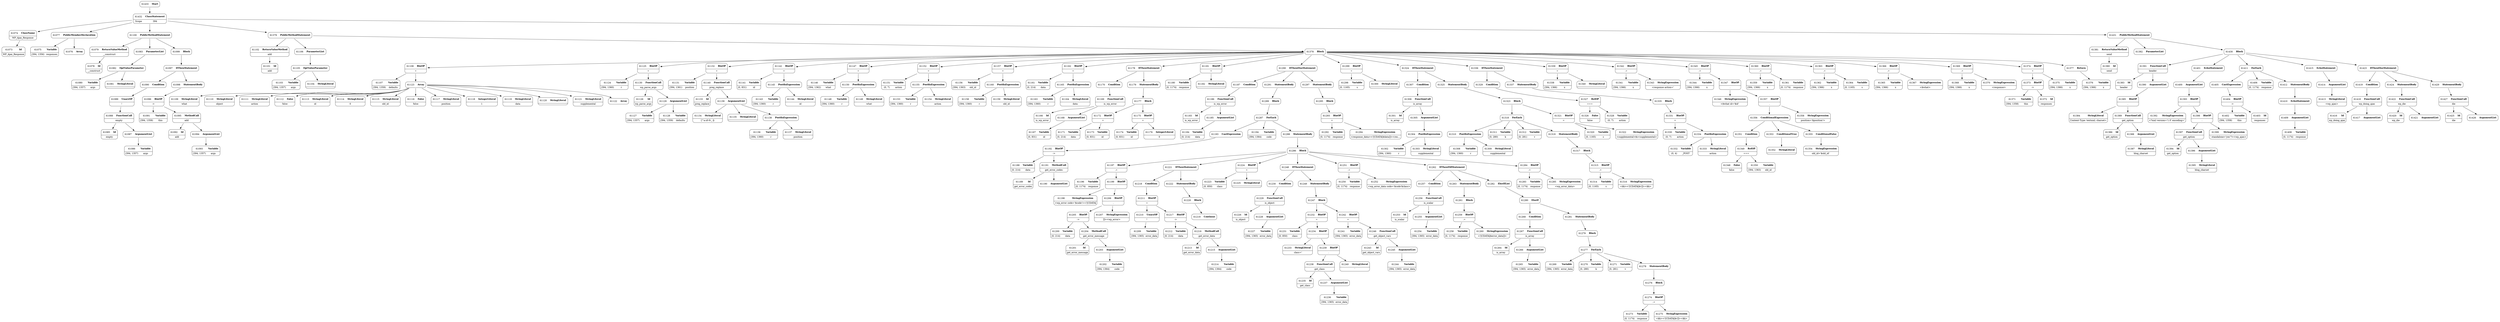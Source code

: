 digraph ast {
node [shape=none];
61073 [label=<<TABLE border='1' cellspacing='0' cellpadding='10' style='rounded' ><TR><TD border='0'>61073</TD><TD border='0'><B>Id</B></TD></TR><HR/><TR><TD border='0' cellpadding='5' colspan='2'>WP_Ajax_Response</TD></TR></TABLE>>];
61074 [label=<<TABLE border='1' cellspacing='0' cellpadding='10' style='rounded' ><TR><TD border='0'>61074</TD><TD border='0'><B>ClassName</B></TD></TR><HR/><TR><TD border='0' cellpadding='5' colspan='2'>WP_Ajax_Response</TD></TR></TABLE>>];
61074 -> 61073 [weight=2];
61075 [label=<<TABLE border='1' cellspacing='0' cellpadding='10' style='rounded' ><TR><TD border='0'>61075</TD><TD border='0'><B>Variable</B></TD></TR><HR/><TR><TD border='0' cellpadding='5'>(394, 1356)</TD><TD border='0' cellpadding='5'>responses</TD></TR></TABLE>>];
61076 [label=<<TABLE border='1' cellspacing='0' cellpadding='10' style='rounded' ><TR><TD border='0'>61076</TD><TD border='0'><B>Array</B></TD></TR></TABLE>>];
61077 [label=<<TABLE border='1' cellspacing='0' cellpadding='10' style='rounded' ><TR><TD border='0'>61077</TD><TD border='0'><B>PublicMemberDeclaration</B></TD></TR></TABLE>>];
61077 -> 61075 [weight=2];
61077 -> 61076 [weight=2];
61078 [label=<<TABLE border='1' cellspacing='0' cellpadding='10' style='rounded' ><TR><TD border='0'>61078</TD><TD border='0'><B>Id</B></TD></TR><HR/><TR><TD border='0' cellpadding='5' colspan='2'>__construct</TD></TR></TABLE>>];
61079 [label=<<TABLE border='1' cellspacing='0' cellpadding='10' style='rounded' ><TR><TD border='0'>61079</TD><TD border='0'><B>ReturnValueMethod</B></TD></TR><HR/><TR><TD border='0' cellpadding='5' colspan='2'>__construct</TD></TR></TABLE>>];
61079 -> 61078 [weight=2];
61080 [label=<<TABLE border='1' cellspacing='0' cellpadding='10' style='rounded' ><TR><TD border='0'>61080</TD><TD border='0'><B>Variable</B></TD></TR><HR/><TR><TD border='0' cellpadding='5'>(394, 1357)</TD><TD border='0' cellpadding='5'>args</TD></TR></TABLE>>];
61081 [label=<<TABLE border='1' cellspacing='0' cellpadding='10' style='rounded' ><TR><TD border='0'>61081</TD><TD border='0'><B>StringLiteral</B></TD></TR><HR/><TR><TD border='0' cellpadding='5' colspan='2'></TD></TR></TABLE>>];
61082 [label=<<TABLE border='1' cellspacing='0' cellpadding='10' style='rounded' ><TR><TD border='0'>61082</TD><TD border='0'><B>OptValueParameter</B></TD></TR></TABLE>>];
61082 -> 61080 [weight=2];
61082 -> 61081 [weight=2];
61083 [label=<<TABLE border='1' cellspacing='0' cellpadding='10' style='rounded' ><TR><TD border='0'>61083</TD><TD border='0'><B>ParameterList</B></TD></TR></TABLE>>];
61083 -> 61082 [weight=2];
61085 [label=<<TABLE border='1' cellspacing='0' cellpadding='10' style='rounded' ><TR><TD border='0'>61085</TD><TD border='0'><B>Id</B></TD></TR><HR/><TR><TD border='0' cellpadding='5' colspan='2'>empty</TD></TR></TABLE>>];
61086 [label=<<TABLE border='1' cellspacing='0' cellpadding='10' style='rounded' ><TR><TD border='0'>61086</TD><TD border='0'><B>Variable</B></TD></TR><HR/><TR><TD border='0' cellpadding='5'>(394, 1357)</TD><TD border='0' cellpadding='5'>args</TD></TR></TABLE>>];
61087 [label=<<TABLE border='1' cellspacing='0' cellpadding='10' style='rounded' ><TR><TD border='0'>61087</TD><TD border='0'><B>ArgumentList</B></TD></TR></TABLE>>];
61087 -> 61086 [weight=2];
61088 [label=<<TABLE border='1' cellspacing='0' cellpadding='10' style='rounded' ><TR><TD border='0'>61088</TD><TD border='0'><B>FunctionCall</B></TD></TR><HR/><TR><TD border='0' cellpadding='5' colspan='2'>empty</TD></TR></TABLE>>];
61088 -> 61085 [weight=2];
61088 -> 61087 [weight=2];
61089 [label=<<TABLE border='1' cellspacing='0' cellpadding='10' style='rounded' ><TR><TD border='0'>61089</TD><TD border='0'><B>UnaryOP</B></TD></TR><HR/><TR><TD border='0' cellpadding='5' colspan='2'>!</TD></TR></TABLE>>];
61089 -> 61088 [weight=2];
61090 [label=<<TABLE border='1' cellspacing='0' cellpadding='10' style='rounded' ><TR><TD border='0'>61090</TD><TD border='0'><B>Condition</B></TD></TR></TABLE>>];
61090 -> 61089 [weight=2];
61091 [label=<<TABLE border='1' cellspacing='0' cellpadding='10' style='rounded' ><TR><TD border='0'>61091</TD><TD border='0'><B>Variable</B></TD></TR><HR/><TR><TD border='0' cellpadding='5'>(394, 1358)</TD><TD border='0' cellpadding='5'>this</TD></TR></TABLE>>];
61092 [label=<<TABLE border='1' cellspacing='0' cellpadding='10' style='rounded' ><TR><TD border='0'>61092</TD><TD border='0'><B>Id</B></TD></TR><HR/><TR><TD border='0' cellpadding='5' colspan='2'>add</TD></TR></TABLE>>];
61093 [label=<<TABLE border='1' cellspacing='0' cellpadding='10' style='rounded' ><TR><TD border='0'>61093</TD><TD border='0'><B>Variable</B></TD></TR><HR/><TR><TD border='0' cellpadding='5'>(394, 1357)</TD><TD border='0' cellpadding='5'>args</TD></TR></TABLE>>];
61094 [label=<<TABLE border='1' cellspacing='0' cellpadding='10' style='rounded' ><TR><TD border='0'>61094</TD><TD border='0'><B>ArgumentList</B></TD></TR></TABLE>>];
61094 -> 61093 [weight=2];
61095 [label=<<TABLE border='1' cellspacing='0' cellpadding='10' style='rounded' ><TR><TD border='0'>61095</TD><TD border='0'><B>MethodCall</B></TD></TR><HR/><TR><TD border='0' cellpadding='5' colspan='2'>add</TD></TR></TABLE>>];
61095 -> 61092 [weight=2];
61095 -> 61094 [weight=2];
61096 [label=<<TABLE border='1' cellspacing='0' cellpadding='10' style='rounded' ><TR><TD border='0'>61096</TD><TD border='0'><B>BinOP</B></TD></TR><HR/><TR><TD border='0' cellpadding='5' colspan='2'>-&gt;</TD></TR></TABLE>>];
61096 -> 61091 [weight=2];
61096 -> 61095 [weight=2];
61097 [label=<<TABLE border='1' cellspacing='0' cellpadding='10' style='rounded' ><TR><TD border='0'>61097</TD><TD border='0'><B>IfThenStatement</B></TD></TR></TABLE>>];
61097 -> 61090 [weight=2];
61097 -> 61098 [weight=2];
61098 [label=<<TABLE border='1' cellspacing='0' cellpadding='10' style='rounded' ><TR><TD border='0'>61098</TD><TD border='0'><B>StatementBody</B></TD></TR></TABLE>>];
61098 -> 61096 [weight=2];
61099 [label=<<TABLE border='1' cellspacing='0' cellpadding='10' style='rounded' ><TR><TD border='0'>61099</TD><TD border='0'><B>Block</B></TD></TR></TABLE>>];
61099 -> 61097 [weight=2];
61100 [label=<<TABLE border='1' cellspacing='0' cellpadding='10' style='rounded' ><TR><TD border='0'>61100</TD><TD border='0'><B>PublicMethodStatement</B></TD></TR></TABLE>>];
61100 -> 61079 [weight=2];
61100 -> 61083 [weight=2];
61100 -> 61099 [weight=2];
61101 [label=<<TABLE border='1' cellspacing='0' cellpadding='10' style='rounded' ><TR><TD border='0'>61101</TD><TD border='0'><B>Id</B></TD></TR><HR/><TR><TD border='0' cellpadding='5' colspan='2'>add</TD></TR></TABLE>>];
61102 [label=<<TABLE border='1' cellspacing='0' cellpadding='10' style='rounded' ><TR><TD border='0'>61102</TD><TD border='0'><B>ReturnValueMethod</B></TD></TR><HR/><TR><TD border='0' cellpadding='5' colspan='2'>add</TD></TR></TABLE>>];
61102 -> 61101 [weight=2];
61103 [label=<<TABLE border='1' cellspacing='0' cellpadding='10' style='rounded' ><TR><TD border='0'>61103</TD><TD border='0'><B>Variable</B></TD></TR><HR/><TR><TD border='0' cellpadding='5'>(394, 1357)</TD><TD border='0' cellpadding='5'>args</TD></TR></TABLE>>];
61104 [label=<<TABLE border='1' cellspacing='0' cellpadding='10' style='rounded' ><TR><TD border='0'>61104</TD><TD border='0'><B>StringLiteral</B></TD></TR><HR/><TR><TD border='0' cellpadding='5' colspan='2'></TD></TR></TABLE>>];
61105 [label=<<TABLE border='1' cellspacing='0' cellpadding='10' style='rounded' ><TR><TD border='0'>61105</TD><TD border='0'><B>OptValueParameter</B></TD></TR></TABLE>>];
61105 -> 61103 [weight=2];
61105 -> 61104 [weight=2];
61106 [label=<<TABLE border='1' cellspacing='0' cellpadding='10' style='rounded' ><TR><TD border='0'>61106</TD><TD border='0'><B>ParameterList</B></TD></TR></TABLE>>];
61106 -> 61105 [weight=2];
61107 [label=<<TABLE border='1' cellspacing='0' cellpadding='10' style='rounded' ><TR><TD border='0'>61107</TD><TD border='0'><B>Variable</B></TD></TR><HR/><TR><TD border='0' cellpadding='5'>(394, 1359)</TD><TD border='0' cellpadding='5'>defaults</TD></TR></TABLE>>];
61108 [label=<<TABLE border='1' cellspacing='0' cellpadding='10' style='rounded' ><TR><TD border='0'>61108</TD><TD border='0'><B>BinOP</B></TD></TR><HR/><TR><TD border='0' cellpadding='5' colspan='2'>=</TD></TR></TABLE>>];
61108 -> 61107 [weight=2];
61108 -> 61123 [weight=2];
61109 [label=<<TABLE border='1' cellspacing='0' cellpadding='10' style='rounded' ><TR><TD border='0'>61109</TD><TD border='0'><B>StringLiteral</B></TD></TR><HR/><TR><TD border='0' cellpadding='5' colspan='2'>what</TD></TR></TABLE>>];
61110 [label=<<TABLE border='1' cellspacing='0' cellpadding='10' style='rounded' ><TR><TD border='0'>61110</TD><TD border='0'><B>StringLiteral</B></TD></TR><HR/><TR><TD border='0' cellpadding='5' colspan='2'>object</TD></TR></TABLE>>];
61111 [label=<<TABLE border='1' cellspacing='0' cellpadding='10' style='rounded' ><TR><TD border='0'>61111</TD><TD border='0'><B>StringLiteral</B></TD></TR><HR/><TR><TD border='0' cellpadding='5' colspan='2'>action</TD></TR></TABLE>>];
61112 [label=<<TABLE border='1' cellspacing='0' cellpadding='10' style='rounded' ><TR><TD border='0'>61112</TD><TD border='0'><B>False</B></TD></TR><HR/><TR><TD border='0' cellpadding='5' colspan='2'>false</TD></TR></TABLE>>];
61113 [label=<<TABLE border='1' cellspacing='0' cellpadding='10' style='rounded' ><TR><TD border='0'>61113</TD><TD border='0'><B>StringLiteral</B></TD></TR><HR/><TR><TD border='0' cellpadding='5' colspan='2'>id</TD></TR></TABLE>>];
61114 [label=<<TABLE border='1' cellspacing='0' cellpadding='10' style='rounded' ><TR><TD border='0'>61114</TD><TD border='0'><B>StringLiteral</B></TD></TR><HR/><TR><TD border='0' cellpadding='5' colspan='2'>0</TD></TR></TABLE>>];
61115 [label=<<TABLE border='1' cellspacing='0' cellpadding='10' style='rounded' ><TR><TD border='0'>61115</TD><TD border='0'><B>StringLiteral</B></TD></TR><HR/><TR><TD border='0' cellpadding='5' colspan='2'>old_id</TD></TR></TABLE>>];
61116 [label=<<TABLE border='1' cellspacing='0' cellpadding='10' style='rounded' ><TR><TD border='0'>61116</TD><TD border='0'><B>False</B></TD></TR><HR/><TR><TD border='0' cellpadding='5' colspan='2'>false</TD></TR></TABLE>>];
61117 [label=<<TABLE border='1' cellspacing='0' cellpadding='10' style='rounded' ><TR><TD border='0'>61117</TD><TD border='0'><B>StringLiteral</B></TD></TR><HR/><TR><TD border='0' cellpadding='5' colspan='2'>position</TD></TR></TABLE>>];
61118 [label=<<TABLE border='1' cellspacing='0' cellpadding='10' style='rounded' ><TR><TD border='0'>61118</TD><TD border='0'><B>IntegerLiteral</B></TD></TR><HR/><TR><TD border='0' cellpadding='5' colspan='2'>1</TD></TR></TABLE>>];
61119 [label=<<TABLE border='1' cellspacing='0' cellpadding='10' style='rounded' ><TR><TD border='0'>61119</TD><TD border='0'><B>StringLiteral</B></TD></TR><HR/><TR><TD border='0' cellpadding='5' colspan='2'>data</TD></TR></TABLE>>];
61120 [label=<<TABLE border='1' cellspacing='0' cellpadding='10' style='rounded' ><TR><TD border='0'>61120</TD><TD border='0'><B>StringLiteral</B></TD></TR><HR/><TR><TD border='0' cellpadding='5' colspan='2'></TD></TR></TABLE>>];
61121 [label=<<TABLE border='1' cellspacing='0' cellpadding='10' style='rounded' ><TR><TD border='0'>61121</TD><TD border='0'><B>StringLiteral</B></TD></TR><HR/><TR><TD border='0' cellpadding='5' colspan='2'>supplemental</TD></TR></TABLE>>];
61122 [label=<<TABLE border='1' cellspacing='0' cellpadding='10' style='rounded' ><TR><TD border='0'>61122</TD><TD border='0'><B>Array</B></TD></TR></TABLE>>];
61123 [label=<<TABLE border='1' cellspacing='0' cellpadding='10' style='rounded' ><TR><TD border='0'>61123</TD><TD border='0'><B>Array</B></TD></TR></TABLE>>];
61123 -> 61109 [weight=2];
61123 -> 61110 [weight=2];
61123 -> 61111 [weight=2];
61123 -> 61112 [weight=2];
61123 -> 61113 [weight=2];
61123 -> 61114 [weight=2];
61123 -> 61115 [weight=2];
61123 -> 61116 [weight=2];
61123 -> 61117 [weight=2];
61123 -> 61118 [weight=2];
61123 -> 61119 [weight=2];
61123 -> 61120 [weight=2];
61123 -> 61121 [weight=2];
61123 -> 61122 [weight=2];
61124 [label=<<TABLE border='1' cellspacing='0' cellpadding='10' style='rounded' ><TR><TD border='0'>61124</TD><TD border='0'><B>Variable</B></TD></TR><HR/><TR><TD border='0' cellpadding='5'>(394, 1360)</TD><TD border='0' cellpadding='5'>r</TD></TR></TABLE>>];
61125 [label=<<TABLE border='1' cellspacing='0' cellpadding='10' style='rounded' ><TR><TD border='0'>61125</TD><TD border='0'><B>BinOP</B></TD></TR><HR/><TR><TD border='0' cellpadding='5' colspan='2'>=</TD></TR></TABLE>>];
61125 -> 61124 [weight=2];
61125 -> 61130 [weight=2];
61126 [label=<<TABLE border='1' cellspacing='0' cellpadding='10' style='rounded' ><TR><TD border='0'>61126</TD><TD border='0'><B>Id</B></TD></TR><HR/><TR><TD border='0' cellpadding='5' colspan='2'>wp_parse_args</TD></TR></TABLE>>];
61127 [label=<<TABLE border='1' cellspacing='0' cellpadding='10' style='rounded' ><TR><TD border='0'>61127</TD><TD border='0'><B>Variable</B></TD></TR><HR/><TR><TD border='0' cellpadding='5'>(394, 1357)</TD><TD border='0' cellpadding='5'>args</TD></TR></TABLE>>];
61128 [label=<<TABLE border='1' cellspacing='0' cellpadding='10' style='rounded' ><TR><TD border='0'>61128</TD><TD border='0'><B>Variable</B></TD></TR><HR/><TR><TD border='0' cellpadding='5'>(394, 1359)</TD><TD border='0' cellpadding='5'>defaults</TD></TR></TABLE>>];
61129 [label=<<TABLE border='1' cellspacing='0' cellpadding='10' style='rounded' ><TR><TD border='0'>61129</TD><TD border='0'><B>ArgumentList</B></TD></TR></TABLE>>];
61129 -> 61127 [weight=2];
61129 -> 61128 [weight=2];
61130 [label=<<TABLE border='1' cellspacing='0' cellpadding='10' style='rounded' ><TR><TD border='0'>61130</TD><TD border='0'><B>FunctionCall</B></TD></TR><HR/><TR><TD border='0' cellpadding='5' colspan='2'>wp_parse_args</TD></TR></TABLE>>];
61130 -> 61126 [weight=2];
61130 -> 61129 [weight=2];
61131 [label=<<TABLE border='1' cellspacing='0' cellpadding='10' style='rounded' ><TR><TD border='0'>61131</TD><TD border='0'><B>Variable</B></TD></TR><HR/><TR><TD border='0' cellpadding='5'>(394, 1361)</TD><TD border='0' cellpadding='5'>position</TD></TR></TABLE>>];
61132 [label=<<TABLE border='1' cellspacing='0' cellpadding='10' style='rounded' ><TR><TD border='0'>61132</TD><TD border='0'><B>BinOP</B></TD></TR><HR/><TR><TD border='0' cellpadding='5' colspan='2'>=</TD></TR></TABLE>>];
61132 -> 61131 [weight=2];
61132 -> 61140 [weight=2];
61133 [label=<<TABLE border='1' cellspacing='0' cellpadding='10' style='rounded' ><TR><TD border='0'>61133</TD><TD border='0'><B>Id</B></TD></TR><HR/><TR><TD border='0' cellpadding='5' colspan='2'>preg_replace</TD></TR></TABLE>>];
61134 [label=<<TABLE border='1' cellspacing='0' cellpadding='10' style='rounded' ><TR><TD border='0'>61134</TD><TD border='0'><B>StringLiteral</B></TD></TR><HR/><TR><TD border='0' cellpadding='5' colspan='2'>[^a-z0-9:_-]i</TD></TR></TABLE>>];
61135 [label=<<TABLE border='1' cellspacing='0' cellpadding='10' style='rounded' ><TR><TD border='0'>61135</TD><TD border='0'><B>StringLiteral</B></TD></TR><HR/><TR><TD border='0' cellpadding='5' colspan='2'></TD></TR></TABLE>>];
61136 [label=<<TABLE border='1' cellspacing='0' cellpadding='10' style='rounded' ><TR><TD border='0'>61136</TD><TD border='0'><B>Variable</B></TD></TR><HR/><TR><TD border='0' cellpadding='5'>(394, 1360)</TD><TD border='0' cellpadding='5'>r</TD></TR></TABLE>>];
61137 [label=<<TABLE border='1' cellspacing='0' cellpadding='10' style='rounded' ><TR><TD border='0'>61137</TD><TD border='0'><B>StringLiteral</B></TD></TR><HR/><TR><TD border='0' cellpadding='5' colspan='2'>position</TD></TR></TABLE>>];
61138 [label=<<TABLE border='1' cellspacing='0' cellpadding='10' style='rounded' ><TR><TD border='0'>61138</TD><TD border='0'><B>PostfixExpression</B></TD></TR></TABLE>>];
61138 -> 61136 [weight=2];
61138 -> 61137 [weight=2];
61139 [label=<<TABLE border='1' cellspacing='0' cellpadding='10' style='rounded' ><TR><TD border='0'>61139</TD><TD border='0'><B>ArgumentList</B></TD></TR></TABLE>>];
61139 -> 61134 [weight=2];
61139 -> 61135 [weight=2];
61139 -> 61138 [weight=2];
61140 [label=<<TABLE border='1' cellspacing='0' cellpadding='10' style='rounded' ><TR><TD border='0'>61140</TD><TD border='0'><B>FunctionCall</B></TD></TR><HR/><TR><TD border='0' cellpadding='5' colspan='2'>preg_replace</TD></TR></TABLE>>];
61140 -> 61133 [weight=2];
61140 -> 61139 [weight=2];
61141 [label=<<TABLE border='1' cellspacing='0' cellpadding='10' style='rounded' ><TR><TD border='0'>61141</TD><TD border='0'><B>Variable</B></TD></TR><HR/><TR><TD border='0' cellpadding='5'>(0, 831)</TD><TD border='0' cellpadding='5'>id</TD></TR></TABLE>>];
61142 [label=<<TABLE border='1' cellspacing='0' cellpadding='10' style='rounded' ><TR><TD border='0'>61142</TD><TD border='0'><B>BinOP</B></TD></TR><HR/><TR><TD border='0' cellpadding='5' colspan='2'>=</TD></TR></TABLE>>];
61142 -> 61141 [weight=2];
61142 -> 61145 [weight=2];
61143 [label=<<TABLE border='1' cellspacing='0' cellpadding='10' style='rounded' ><TR><TD border='0'>61143</TD><TD border='0'><B>Variable</B></TD></TR><HR/><TR><TD border='0' cellpadding='5'>(394, 1360)</TD><TD border='0' cellpadding='5'>r</TD></TR></TABLE>>];
61144 [label=<<TABLE border='1' cellspacing='0' cellpadding='10' style='rounded' ><TR><TD border='0'>61144</TD><TD border='0'><B>StringLiteral</B></TD></TR><HR/><TR><TD border='0' cellpadding='5' colspan='2'>id</TD></TR></TABLE>>];
61145 [label=<<TABLE border='1' cellspacing='0' cellpadding='10' style='rounded' ><TR><TD border='0'>61145</TD><TD border='0'><B>PostfixExpression</B></TD></TR></TABLE>>];
61145 -> 61143 [weight=2];
61145 -> 61144 [weight=2];
61146 [label=<<TABLE border='1' cellspacing='0' cellpadding='10' style='rounded' ><TR><TD border='0'>61146</TD><TD border='0'><B>Variable</B></TD></TR><HR/><TR><TD border='0' cellpadding='5'>(394, 1362)</TD><TD border='0' cellpadding='5'>what</TD></TR></TABLE>>];
61147 [label=<<TABLE border='1' cellspacing='0' cellpadding='10' style='rounded' ><TR><TD border='0'>61147</TD><TD border='0'><B>BinOP</B></TD></TR><HR/><TR><TD border='0' cellpadding='5' colspan='2'>=</TD></TR></TABLE>>];
61147 -> 61146 [weight=2];
61147 -> 61150 [weight=2];
61148 [label=<<TABLE border='1' cellspacing='0' cellpadding='10' style='rounded' ><TR><TD border='0'>61148</TD><TD border='0'><B>Variable</B></TD></TR><HR/><TR><TD border='0' cellpadding='5'>(394, 1360)</TD><TD border='0' cellpadding='5'>r</TD></TR></TABLE>>];
61149 [label=<<TABLE border='1' cellspacing='0' cellpadding='10' style='rounded' ><TR><TD border='0'>61149</TD><TD border='0'><B>StringLiteral</B></TD></TR><HR/><TR><TD border='0' cellpadding='5' colspan='2'>what</TD></TR></TABLE>>];
61150 [label=<<TABLE border='1' cellspacing='0' cellpadding='10' style='rounded' ><TR><TD border='0'>61150</TD><TD border='0'><B>PostfixExpression</B></TD></TR></TABLE>>];
61150 -> 61148 [weight=2];
61150 -> 61149 [weight=2];
61151 [label=<<TABLE border='1' cellspacing='0' cellpadding='10' style='rounded' ><TR><TD border='0'>61151</TD><TD border='0'><B>Variable</B></TD></TR><HR/><TR><TD border='0' cellpadding='5'>(0, 7)</TD><TD border='0' cellpadding='5'>action</TD></TR></TABLE>>];
61152 [label=<<TABLE border='1' cellspacing='0' cellpadding='10' style='rounded' ><TR><TD border='0'>61152</TD><TD border='0'><B>BinOP</B></TD></TR><HR/><TR><TD border='0' cellpadding='5' colspan='2'>=</TD></TR></TABLE>>];
61152 -> 61151 [weight=2];
61152 -> 61155 [weight=2];
61153 [label=<<TABLE border='1' cellspacing='0' cellpadding='10' style='rounded' ><TR><TD border='0'>61153</TD><TD border='0'><B>Variable</B></TD></TR><HR/><TR><TD border='0' cellpadding='5'>(394, 1360)</TD><TD border='0' cellpadding='5'>r</TD></TR></TABLE>>];
61154 [label=<<TABLE border='1' cellspacing='0' cellpadding='10' style='rounded' ><TR><TD border='0'>61154</TD><TD border='0'><B>StringLiteral</B></TD></TR><HR/><TR><TD border='0' cellpadding='5' colspan='2'>action</TD></TR></TABLE>>];
61155 [label=<<TABLE border='1' cellspacing='0' cellpadding='10' style='rounded' ><TR><TD border='0'>61155</TD><TD border='0'><B>PostfixExpression</B></TD></TR></TABLE>>];
61155 -> 61153 [weight=2];
61155 -> 61154 [weight=2];
61156 [label=<<TABLE border='1' cellspacing='0' cellpadding='10' style='rounded' ><TR><TD border='0'>61156</TD><TD border='0'><B>Variable</B></TD></TR><HR/><TR><TD border='0' cellpadding='5'>(394, 1363)</TD><TD border='0' cellpadding='5'>old_id</TD></TR></TABLE>>];
61157 [label=<<TABLE border='1' cellspacing='0' cellpadding='10' style='rounded' ><TR><TD border='0'>61157</TD><TD border='0'><B>BinOP</B></TD></TR><HR/><TR><TD border='0' cellpadding='5' colspan='2'>=</TD></TR></TABLE>>];
61157 -> 61156 [weight=2];
61157 -> 61160 [weight=2];
61158 [label=<<TABLE border='1' cellspacing='0' cellpadding='10' style='rounded' ><TR><TD border='0'>61158</TD><TD border='0'><B>Variable</B></TD></TR><HR/><TR><TD border='0' cellpadding='5'>(394, 1360)</TD><TD border='0' cellpadding='5'>r</TD></TR></TABLE>>];
61159 [label=<<TABLE border='1' cellspacing='0' cellpadding='10' style='rounded' ><TR><TD border='0'>61159</TD><TD border='0'><B>StringLiteral</B></TD></TR><HR/><TR><TD border='0' cellpadding='5' colspan='2'>old_id</TD></TR></TABLE>>];
61160 [label=<<TABLE border='1' cellspacing='0' cellpadding='10' style='rounded' ><TR><TD border='0'>61160</TD><TD border='0'><B>PostfixExpression</B></TD></TR></TABLE>>];
61160 -> 61158 [weight=2];
61160 -> 61159 [weight=2];
61161 [label=<<TABLE border='1' cellspacing='0' cellpadding='10' style='rounded' ><TR><TD border='0'>61161</TD><TD border='0'><B>Variable</B></TD></TR><HR/><TR><TD border='0' cellpadding='5'>(0, 214)</TD><TD border='0' cellpadding='5'>data</TD></TR></TABLE>>];
61162 [label=<<TABLE border='1' cellspacing='0' cellpadding='10' style='rounded' ><TR><TD border='0'>61162</TD><TD border='0'><B>BinOP</B></TD></TR><HR/><TR><TD border='0' cellpadding='5' colspan='2'>=</TD></TR></TABLE>>];
61162 -> 61161 [weight=2];
61162 -> 61165 [weight=2];
61163 [label=<<TABLE border='1' cellspacing='0' cellpadding='10' style='rounded' ><TR><TD border='0'>61163</TD><TD border='0'><B>Variable</B></TD></TR><HR/><TR><TD border='0' cellpadding='5'>(394, 1360)</TD><TD border='0' cellpadding='5'>r</TD></TR></TABLE>>];
61164 [label=<<TABLE border='1' cellspacing='0' cellpadding='10' style='rounded' ><TR><TD border='0'>61164</TD><TD border='0'><B>StringLiteral</B></TD></TR><HR/><TR><TD border='0' cellpadding='5' colspan='2'>data</TD></TR></TABLE>>];
61165 [label=<<TABLE border='1' cellspacing='0' cellpadding='10' style='rounded' ><TR><TD border='0'>61165</TD><TD border='0'><B>PostfixExpression</B></TD></TR></TABLE>>];
61165 -> 61163 [weight=2];
61165 -> 61164 [weight=2];
61166 [label=<<TABLE border='1' cellspacing='0' cellpadding='10' style='rounded' ><TR><TD border='0'>61166</TD><TD border='0'><B>Id</B></TD></TR><HR/><TR><TD border='0' cellpadding='5' colspan='2'>is_wp_error</TD></TR></TABLE>>];
61167 [label=<<TABLE border='1' cellspacing='0' cellpadding='10' style='rounded' ><TR><TD border='0'>61167</TD><TD border='0'><B>Variable</B></TD></TR><HR/><TR><TD border='0' cellpadding='5'>(0, 831)</TD><TD border='0' cellpadding='5'>id</TD></TR></TABLE>>];
61168 [label=<<TABLE border='1' cellspacing='0' cellpadding='10' style='rounded' ><TR><TD border='0'>61168</TD><TD border='0'><B>ArgumentList</B></TD></TR></TABLE>>];
61168 -> 61167 [weight=2];
61169 [label=<<TABLE border='1' cellspacing='0' cellpadding='10' style='rounded' ><TR><TD border='0'>61169</TD><TD border='0'><B>FunctionCall</B></TD></TR><HR/><TR><TD border='0' cellpadding='5' colspan='2'>is_wp_error</TD></TR></TABLE>>];
61169 -> 61166 [weight=2];
61169 -> 61168 [weight=2];
61170 [label=<<TABLE border='1' cellspacing='0' cellpadding='10' style='rounded' ><TR><TD border='0'>61170</TD><TD border='0'><B>Condition</B></TD></TR></TABLE>>];
61170 -> 61169 [weight=2];
61171 [label=<<TABLE border='1' cellspacing='0' cellpadding='10' style='rounded' ><TR><TD border='0'>61171</TD><TD border='0'><B>Variable</B></TD></TR><HR/><TR><TD border='0' cellpadding='5'>(0, 214)</TD><TD border='0' cellpadding='5'>data</TD></TR></TABLE>>];
61172 [label=<<TABLE border='1' cellspacing='0' cellpadding='10' style='rounded' ><TR><TD border='0'>61172</TD><TD border='0'><B>BinOP</B></TD></TR><HR/><TR><TD border='0' cellpadding='5' colspan='2'>=</TD></TR></TABLE>>];
61172 -> 61171 [weight=2];
61172 -> 61173 [weight=2];
61173 [label=<<TABLE border='1' cellspacing='0' cellpadding='10' style='rounded' ><TR><TD border='0'>61173</TD><TD border='0'><B>Variable</B></TD></TR><HR/><TR><TD border='0' cellpadding='5'>(0, 831)</TD><TD border='0' cellpadding='5'>id</TD></TR></TABLE>>];
61174 [label=<<TABLE border='1' cellspacing='0' cellpadding='10' style='rounded' ><TR><TD border='0'>61174</TD><TD border='0'><B>Variable</B></TD></TR><HR/><TR><TD border='0' cellpadding='5'>(0, 831)</TD><TD border='0' cellpadding='5'>id</TD></TR></TABLE>>];
61175 [label=<<TABLE border='1' cellspacing='0' cellpadding='10' style='rounded' ><TR><TD border='0'>61175</TD><TD border='0'><B>BinOP</B></TD></TR><HR/><TR><TD border='0' cellpadding='5' colspan='2'>=</TD></TR></TABLE>>];
61175 -> 61174 [weight=2];
61175 -> 61176 [weight=2];
61176 [label=<<TABLE border='1' cellspacing='0' cellpadding='10' style='rounded' ><TR><TD border='0'>61176</TD><TD border='0'><B>IntegerLiteral</B></TD></TR><HR/><TR><TD border='0' cellpadding='5' colspan='2'>0</TD></TR></TABLE>>];
61177 [label=<<TABLE border='1' cellspacing='0' cellpadding='10' style='rounded' ><TR><TD border='0'>61177</TD><TD border='0'><B>Block</B></TD></TR></TABLE>>];
61177 -> 61172 [weight=2];
61177 -> 61175 [weight=2];
61178 [label=<<TABLE border='1' cellspacing='0' cellpadding='10' style='rounded' ><TR><TD border='0'>61178</TD><TD border='0'><B>IfThenStatement</B></TD></TR></TABLE>>];
61178 -> 61170 [weight=2];
61178 -> 61179 [weight=2];
61179 [label=<<TABLE border='1' cellspacing='0' cellpadding='10' style='rounded' ><TR><TD border='0'>61179</TD><TD border='0'><B>StatementBody</B></TD></TR></TABLE>>];
61179 -> 61177 [weight=2];
61180 [label=<<TABLE border='1' cellspacing='0' cellpadding='10' style='rounded' ><TR><TD border='0'>61180</TD><TD border='0'><B>Variable</B></TD></TR><HR/><TR><TD border='0' cellpadding='5'>(0, 1174)</TD><TD border='0' cellpadding='5'>response</TD></TR></TABLE>>];
61181 [label=<<TABLE border='1' cellspacing='0' cellpadding='10' style='rounded' ><TR><TD border='0'>61181</TD><TD border='0'><B>BinOP</B></TD></TR><HR/><TR><TD border='0' cellpadding='5' colspan='2'>=</TD></TR></TABLE>>];
61181 -> 61180 [weight=2];
61181 -> 61182 [weight=2];
61182 [label=<<TABLE border='1' cellspacing='0' cellpadding='10' style='rounded' ><TR><TD border='0'>61182</TD><TD border='0'><B>StringLiteral</B></TD></TR><HR/><TR><TD border='0' cellpadding='5' colspan='2'></TD></TR></TABLE>>];
61183 [label=<<TABLE border='1' cellspacing='0' cellpadding='10' style='rounded' ><TR><TD border='0'>61183</TD><TD border='0'><B>Id</B></TD></TR><HR/><TR><TD border='0' cellpadding='5' colspan='2'>is_wp_error</TD></TR></TABLE>>];
61184 [label=<<TABLE border='1' cellspacing='0' cellpadding='10' style='rounded' ><TR><TD border='0'>61184</TD><TD border='0'><B>Variable</B></TD></TR><HR/><TR><TD border='0' cellpadding='5'>(0, 214)</TD><TD border='0' cellpadding='5'>data</TD></TR></TABLE>>];
61185 [label=<<TABLE border='1' cellspacing='0' cellpadding='10' style='rounded' ><TR><TD border='0'>61185</TD><TD border='0'><B>ArgumentList</B></TD></TR></TABLE>>];
61185 -> 61184 [weight=2];
61186 [label=<<TABLE border='1' cellspacing='0' cellpadding='10' style='rounded' ><TR><TD border='0'>61186</TD><TD border='0'><B>FunctionCall</B></TD></TR><HR/><TR><TD border='0' cellpadding='5' colspan='2'>is_wp_error</TD></TR></TABLE>>];
61186 -> 61183 [weight=2];
61186 -> 61185 [weight=2];
61187 [label=<<TABLE border='1' cellspacing='0' cellpadding='10' style='rounded' ><TR><TD border='0'>61187</TD><TD border='0'><B>Condition</B></TD></TR></TABLE>>];
61187 -> 61186 [weight=2];
61188 [label=<<TABLE border='1' cellspacing='0' cellpadding='10' style='rounded' ><TR><TD border='0'>61188</TD><TD border='0'><B>Variable</B></TD></TR><HR/><TR><TD border='0' cellpadding='5'>(0, 214)</TD><TD border='0' cellpadding='5'>data</TD></TR></TABLE>>];
61189 [label=<<TABLE border='1' cellspacing='0' cellpadding='10' style='rounded' ><TR><TD border='0'>61189</TD><TD border='0'><B>Id</B></TD></TR><HR/><TR><TD border='0' cellpadding='5' colspan='2'>get_error_codes</TD></TR></TABLE>>];
61190 [label=<<TABLE border='1' cellspacing='0' cellpadding='10' style='rounded' ><TR><TD border='0'>61190</TD><TD border='0'><B>ArgumentList</B></TD></TR></TABLE>>];
61191 [label=<<TABLE border='1' cellspacing='0' cellpadding='10' style='rounded' ><TR><TD border='0'>61191</TD><TD border='0'><B>MethodCall</B></TD></TR><HR/><TR><TD border='0' cellpadding='5' colspan='2'>get_error_codes</TD></TR></TABLE>>];
61191 -> 61189 [weight=2];
61191 -> 61190 [weight=2];
61192 [label=<<TABLE border='1' cellspacing='0' cellpadding='10' style='rounded' ><TR><TD border='0'>61192</TD><TD border='0'><B>BinOP</B></TD></TR><HR/><TR><TD border='0' cellpadding='5' colspan='2'>-&gt;</TD></TR></TABLE>>];
61192 -> 61188 [weight=2];
61192 -> 61191 [weight=2];
61193 [label=<<TABLE border='1' cellspacing='0' cellpadding='10' style='rounded' ><TR><TD border='0'>61193</TD><TD border='0'><B>CastExpression</B></TD></TR></TABLE>>];
61193 -> 61192 [weight=2];
61194 [label=<<TABLE border='1' cellspacing='0' cellpadding='10' style='rounded' ><TR><TD border='0'>61194</TD><TD border='0'><B>Variable</B></TD></TR><HR/><TR><TD border='0' cellpadding='5'>(394, 1364)</TD><TD border='0' cellpadding='5'>code</TD></TR></TABLE>>];
61196 [label=<<TABLE border='1' cellspacing='0' cellpadding='10' style='rounded' ><TR><TD border='0'>61196</TD><TD border='0'><B>Variable</B></TD></TR><HR/><TR><TD border='0' cellpadding='5'>(0, 1174)</TD><TD border='0' cellpadding='5'>response</TD></TR></TABLE>>];
61197 [label=<<TABLE border='1' cellspacing='0' cellpadding='10' style='rounded' ><TR><TD border='0'>61197</TD><TD border='0'><B>BinOP</B></TD></TR><HR/><TR><TD border='0' cellpadding='5' colspan='2'>.=</TD></TR></TABLE>>];
61197 -> 61196 [weight=2];
61197 -> 61199 [weight=2];
61198 [label=<<TABLE border='1' cellspacing='0' cellpadding='10' style='rounded' ><TR><TD border='0'>61198</TD><TD border='0'><B>StringExpression</B></TD></TR><HR/><TR><TD border='0' cellpadding='5' colspan='2'>&lt;wp_error code='$code'&gt;&lt;![CDATA[</TD></TR></TABLE>>];
61199 [label=<<TABLE border='1' cellspacing='0' cellpadding='10' style='rounded' ><TR><TD border='0'>61199</TD><TD border='0'><B>BinOP</B></TD></TR><HR/><TR><TD border='0' cellpadding='5' colspan='2'>.</TD></TR></TABLE>>];
61199 -> 61198 [weight=2];
61199 -> 61206 [weight=2];
61200 [label=<<TABLE border='1' cellspacing='0' cellpadding='10' style='rounded' ><TR><TD border='0'>61200</TD><TD border='0'><B>Variable</B></TD></TR><HR/><TR><TD border='0' cellpadding='5'>(0, 214)</TD><TD border='0' cellpadding='5'>data</TD></TR></TABLE>>];
61201 [label=<<TABLE border='1' cellspacing='0' cellpadding='10' style='rounded' ><TR><TD border='0'>61201</TD><TD border='0'><B>Id</B></TD></TR><HR/><TR><TD border='0' cellpadding='5' colspan='2'>get_error_message</TD></TR></TABLE>>];
61202 [label=<<TABLE border='1' cellspacing='0' cellpadding='10' style='rounded' ><TR><TD border='0'>61202</TD><TD border='0'><B>Variable</B></TD></TR><HR/><TR><TD border='0' cellpadding='5'>(394, 1364)</TD><TD border='0' cellpadding='5'>code</TD></TR></TABLE>>];
61203 [label=<<TABLE border='1' cellspacing='0' cellpadding='10' style='rounded' ><TR><TD border='0'>61203</TD><TD border='0'><B>ArgumentList</B></TD></TR></TABLE>>];
61203 -> 61202 [weight=2];
61204 [label=<<TABLE border='1' cellspacing='0' cellpadding='10' style='rounded' ><TR><TD border='0'>61204</TD><TD border='0'><B>MethodCall</B></TD></TR><HR/><TR><TD border='0' cellpadding='5' colspan='2'>get_error_message</TD></TR></TABLE>>];
61204 -> 61201 [weight=2];
61204 -> 61203 [weight=2];
61205 [label=<<TABLE border='1' cellspacing='0' cellpadding='10' style='rounded' ><TR><TD border='0'>61205</TD><TD border='0'><B>BinOP</B></TD></TR><HR/><TR><TD border='0' cellpadding='5' colspan='2'>-&gt;</TD></TR></TABLE>>];
61205 -> 61200 [weight=2];
61205 -> 61204 [weight=2];
61206 [label=<<TABLE border='1' cellspacing='0' cellpadding='10' style='rounded' ><TR><TD border='0'>61206</TD><TD border='0'><B>BinOP</B></TD></TR><HR/><TR><TD border='0' cellpadding='5' colspan='2'>.</TD></TR></TABLE>>];
61206 -> 61205 [weight=2];
61206 -> 61207 [weight=2];
61207 [label=<<TABLE border='1' cellspacing='0' cellpadding='10' style='rounded' ><TR><TD border='0'>61207</TD><TD border='0'><B>StringExpression</B></TD></TR><HR/><TR><TD border='0' cellpadding='5' colspan='2'>]]&gt;&lt;wp_error&gt;</TD></TR></TABLE>>];
61209 [label=<<TABLE border='1' cellspacing='0' cellpadding='10' style='rounded' ><TR><TD border='0'>61209</TD><TD border='0'><B>Variable</B></TD></TR><HR/><TR><TD border='0' cellpadding='5'>(394, 1365)</TD><TD border='0' cellpadding='5'>error_data</TD></TR></TABLE>>];
61210 [label=<<TABLE border='1' cellspacing='0' cellpadding='10' style='rounded' ><TR><TD border='0'>61210</TD><TD border='0'><B>UnaryOP</B></TD></TR><HR/><TR><TD border='0' cellpadding='5' colspan='2'>!</TD></TR></TABLE>>];
61210 -> 61209 [weight=2];
61211 [label=<<TABLE border='1' cellspacing='0' cellpadding='10' style='rounded' ><TR><TD border='0'>61211</TD><TD border='0'><B>BinOP</B></TD></TR><HR/><TR><TD border='0' cellpadding='5' colspan='2'>=</TD></TR></TABLE>>];
61211 -> 61210 [weight=2];
61211 -> 61217 [weight=2];
61212 [label=<<TABLE border='1' cellspacing='0' cellpadding='10' style='rounded' ><TR><TD border='0'>61212</TD><TD border='0'><B>Variable</B></TD></TR><HR/><TR><TD border='0' cellpadding='5'>(0, 214)</TD><TD border='0' cellpadding='5'>data</TD></TR></TABLE>>];
61213 [label=<<TABLE border='1' cellspacing='0' cellpadding='10' style='rounded' ><TR><TD border='0'>61213</TD><TD border='0'><B>Id</B></TD></TR><HR/><TR><TD border='0' cellpadding='5' colspan='2'>get_error_data</TD></TR></TABLE>>];
61214 [label=<<TABLE border='1' cellspacing='0' cellpadding='10' style='rounded' ><TR><TD border='0'>61214</TD><TD border='0'><B>Variable</B></TD></TR><HR/><TR><TD border='0' cellpadding='5'>(394, 1364)</TD><TD border='0' cellpadding='5'>code</TD></TR></TABLE>>];
61215 [label=<<TABLE border='1' cellspacing='0' cellpadding='10' style='rounded' ><TR><TD border='0'>61215</TD><TD border='0'><B>ArgumentList</B></TD></TR></TABLE>>];
61215 -> 61214 [weight=2];
61216 [label=<<TABLE border='1' cellspacing='0' cellpadding='10' style='rounded' ><TR><TD border='0'>61216</TD><TD border='0'><B>MethodCall</B></TD></TR><HR/><TR><TD border='0' cellpadding='5' colspan='2'>get_error_data</TD></TR></TABLE>>];
61216 -> 61213 [weight=2];
61216 -> 61215 [weight=2];
61217 [label=<<TABLE border='1' cellspacing='0' cellpadding='10' style='rounded' ><TR><TD border='0'>61217</TD><TD border='0'><B>BinOP</B></TD></TR><HR/><TR><TD border='0' cellpadding='5' colspan='2'>-&gt;</TD></TR></TABLE>>];
61217 -> 61212 [weight=2];
61217 -> 61216 [weight=2];
61218 [label=<<TABLE border='1' cellspacing='0' cellpadding='10' style='rounded' ><TR><TD border='0'>61218</TD><TD border='0'><B>Condition</B></TD></TR></TABLE>>];
61218 -> 61211 [weight=2];
61219 [label=<<TABLE border='1' cellspacing='0' cellpadding='10' style='rounded' ><TR><TD border='0'>61219</TD><TD border='0'><B>Continue</B></TD></TR></TABLE>>];
61220 [label=<<TABLE border='1' cellspacing='0' cellpadding='10' style='rounded' ><TR><TD border='0'>61220</TD><TD border='0'><B>Block</B></TD></TR></TABLE>>];
61220 -> 61219 [weight=2];
61221 [label=<<TABLE border='1' cellspacing='0' cellpadding='10' style='rounded' ><TR><TD border='0'>61221</TD><TD border='0'><B>IfThenStatement</B></TD></TR></TABLE>>];
61221 -> 61218 [weight=2];
61221 -> 61222 [weight=2];
61222 [label=<<TABLE border='1' cellspacing='0' cellpadding='10' style='rounded' ><TR><TD border='0'>61222</TD><TD border='0'><B>StatementBody</B></TD></TR></TABLE>>];
61222 -> 61220 [weight=2];
61223 [label=<<TABLE border='1' cellspacing='0' cellpadding='10' style='rounded' ><TR><TD border='0'>61223</TD><TD border='0'><B>Variable</B></TD></TR><HR/><TR><TD border='0' cellpadding='5'>(0, 850)</TD><TD border='0' cellpadding='5'>class</TD></TR></TABLE>>];
61224 [label=<<TABLE border='1' cellspacing='0' cellpadding='10' style='rounded' ><TR><TD border='0'>61224</TD><TD border='0'><B>BinOP</B></TD></TR><HR/><TR><TD border='0' cellpadding='5' colspan='2'>=</TD></TR></TABLE>>];
61224 -> 61223 [weight=2];
61224 -> 61225 [weight=2];
61225 [label=<<TABLE border='1' cellspacing='0' cellpadding='10' style='rounded' ><TR><TD border='0'>61225</TD><TD border='0'><B>StringLiteral</B></TD></TR><HR/><TR><TD border='0' cellpadding='5' colspan='2'></TD></TR></TABLE>>];
61226 [label=<<TABLE border='1' cellspacing='0' cellpadding='10' style='rounded' ><TR><TD border='0'>61226</TD><TD border='0'><B>Id</B></TD></TR><HR/><TR><TD border='0' cellpadding='5' colspan='2'>is_object</TD></TR></TABLE>>];
61227 [label=<<TABLE border='1' cellspacing='0' cellpadding='10' style='rounded' ><TR><TD border='0'>61227</TD><TD border='0'><B>Variable</B></TD></TR><HR/><TR><TD border='0' cellpadding='5'>(394, 1365)</TD><TD border='0' cellpadding='5'>error_data</TD></TR></TABLE>>];
61228 [label=<<TABLE border='1' cellspacing='0' cellpadding='10' style='rounded' ><TR><TD border='0'>61228</TD><TD border='0'><B>ArgumentList</B></TD></TR></TABLE>>];
61228 -> 61227 [weight=2];
61229 [label=<<TABLE border='1' cellspacing='0' cellpadding='10' style='rounded' ><TR><TD border='0'>61229</TD><TD border='0'><B>FunctionCall</B></TD></TR><HR/><TR><TD border='0' cellpadding='5' colspan='2'>is_object</TD></TR></TABLE>>];
61229 -> 61226 [weight=2];
61229 -> 61228 [weight=2];
61230 [label=<<TABLE border='1' cellspacing='0' cellpadding='10' style='rounded' ><TR><TD border='0'>61230</TD><TD border='0'><B>Condition</B></TD></TR></TABLE>>];
61230 -> 61229 [weight=2];
61231 [label=<<TABLE border='1' cellspacing='0' cellpadding='10' style='rounded' ><TR><TD border='0'>61231</TD><TD border='0'><B>Variable</B></TD></TR><HR/><TR><TD border='0' cellpadding='5'>(0, 850)</TD><TD border='0' cellpadding='5'>class</TD></TR></TABLE>>];
61232 [label=<<TABLE border='1' cellspacing='0' cellpadding='10' style='rounded' ><TR><TD border='0'>61232</TD><TD border='0'><B>BinOP</B></TD></TR><HR/><TR><TD border='0' cellpadding='5' colspan='2'>=</TD></TR></TABLE>>];
61232 -> 61231 [weight=2];
61232 -> 61234 [weight=2];
61233 [label=<<TABLE border='1' cellspacing='0' cellpadding='10' style='rounded' ><TR><TD border='0'>61233</TD><TD border='0'><B>StringLiteral</B></TD></TR><HR/><TR><TD border='0' cellpadding='5' colspan='2'> class='</TD></TR></TABLE>>];
61234 [label=<<TABLE border='1' cellspacing='0' cellpadding='10' style='rounded' ><TR><TD border='0'>61234</TD><TD border='0'><B>BinOP</B></TD></TR><HR/><TR><TD border='0' cellpadding='5' colspan='2'>.</TD></TR></TABLE>>];
61234 -> 61233 [weight=2];
61234 -> 61239 [weight=2];
61235 [label=<<TABLE border='1' cellspacing='0' cellpadding='10' style='rounded' ><TR><TD border='0'>61235</TD><TD border='0'><B>Id</B></TD></TR><HR/><TR><TD border='0' cellpadding='5' colspan='2'>get_class</TD></TR></TABLE>>];
61236 [label=<<TABLE border='1' cellspacing='0' cellpadding='10' style='rounded' ><TR><TD border='0'>61236</TD><TD border='0'><B>Variable</B></TD></TR><HR/><TR><TD border='0' cellpadding='5'>(394, 1365)</TD><TD border='0' cellpadding='5'>error_data</TD></TR></TABLE>>];
61237 [label=<<TABLE border='1' cellspacing='0' cellpadding='10' style='rounded' ><TR><TD border='0'>61237</TD><TD border='0'><B>ArgumentList</B></TD></TR></TABLE>>];
61237 -> 61236 [weight=2];
61238 [label=<<TABLE border='1' cellspacing='0' cellpadding='10' style='rounded' ><TR><TD border='0'>61238</TD><TD border='0'><B>FunctionCall</B></TD></TR><HR/><TR><TD border='0' cellpadding='5' colspan='2'>get_class</TD></TR></TABLE>>];
61238 -> 61235 [weight=2];
61238 -> 61237 [weight=2];
61239 [label=<<TABLE border='1' cellspacing='0' cellpadding='10' style='rounded' ><TR><TD border='0'>61239</TD><TD border='0'><B>BinOP</B></TD></TR><HR/><TR><TD border='0' cellpadding='5' colspan='2'>.</TD></TR></TABLE>>];
61239 -> 61238 [weight=2];
61239 -> 61240 [weight=2];
61240 [label=<<TABLE border='1' cellspacing='0' cellpadding='10' style='rounded' ><TR><TD border='0'>61240</TD><TD border='0'><B>StringLiteral</B></TD></TR><HR/><TR><TD border='0' cellpadding='5' colspan='2'>'</TD></TR></TABLE>>];
61241 [label=<<TABLE border='1' cellspacing='0' cellpadding='10' style='rounded' ><TR><TD border='0'>61241</TD><TD border='0'><B>Variable</B></TD></TR><HR/><TR><TD border='0' cellpadding='5'>(394, 1365)</TD><TD border='0' cellpadding='5'>error_data</TD></TR></TABLE>>];
61242 [label=<<TABLE border='1' cellspacing='0' cellpadding='10' style='rounded' ><TR><TD border='0'>61242</TD><TD border='0'><B>BinOP</B></TD></TR><HR/><TR><TD border='0' cellpadding='5' colspan='2'>=</TD></TR></TABLE>>];
61242 -> 61241 [weight=2];
61242 -> 61246 [weight=2];
61243 [label=<<TABLE border='1' cellspacing='0' cellpadding='10' style='rounded' ><TR><TD border='0'>61243</TD><TD border='0'><B>Id</B></TD></TR><HR/><TR><TD border='0' cellpadding='5' colspan='2'>get_object_vars</TD></TR></TABLE>>];
61244 [label=<<TABLE border='1' cellspacing='0' cellpadding='10' style='rounded' ><TR><TD border='0'>61244</TD><TD border='0'><B>Variable</B></TD></TR><HR/><TR><TD border='0' cellpadding='5'>(394, 1365)</TD><TD border='0' cellpadding='5'>error_data</TD></TR></TABLE>>];
61245 [label=<<TABLE border='1' cellspacing='0' cellpadding='10' style='rounded' ><TR><TD border='0'>61245</TD><TD border='0'><B>ArgumentList</B></TD></TR></TABLE>>];
61245 -> 61244 [weight=2];
61246 [label=<<TABLE border='1' cellspacing='0' cellpadding='10' style='rounded' ><TR><TD border='0'>61246</TD><TD border='0'><B>FunctionCall</B></TD></TR><HR/><TR><TD border='0' cellpadding='5' colspan='2'>get_object_vars</TD></TR></TABLE>>];
61246 -> 61243 [weight=2];
61246 -> 61245 [weight=2];
61247 [label=<<TABLE border='1' cellspacing='0' cellpadding='10' style='rounded' ><TR><TD border='0'>61247</TD><TD border='0'><B>Block</B></TD></TR></TABLE>>];
61247 -> 61232 [weight=2];
61247 -> 61242 [weight=2];
61248 [label=<<TABLE border='1' cellspacing='0' cellpadding='10' style='rounded' ><TR><TD border='0'>61248</TD><TD border='0'><B>IfThenStatement</B></TD></TR></TABLE>>];
61248 -> 61230 [weight=2];
61248 -> 61249 [weight=2];
61249 [label=<<TABLE border='1' cellspacing='0' cellpadding='10' style='rounded' ><TR><TD border='0'>61249</TD><TD border='0'><B>StatementBody</B></TD></TR></TABLE>>];
61249 -> 61247 [weight=2];
61250 [label=<<TABLE border='1' cellspacing='0' cellpadding='10' style='rounded' ><TR><TD border='0'>61250</TD><TD border='0'><B>Variable</B></TD></TR><HR/><TR><TD border='0' cellpadding='5'>(0, 1174)</TD><TD border='0' cellpadding='5'>response</TD></TR></TABLE>>];
61251 [label=<<TABLE border='1' cellspacing='0' cellpadding='10' style='rounded' ><TR><TD border='0'>61251</TD><TD border='0'><B>BinOP</B></TD></TR><HR/><TR><TD border='0' cellpadding='5' colspan='2'>.=</TD></TR></TABLE>>];
61251 -> 61250 [weight=2];
61251 -> 61252 [weight=2];
61252 [label=<<TABLE border='1' cellspacing='0' cellpadding='10' style='rounded' ><TR><TD border='0'>61252</TD><TD border='0'><B>StringExpression</B></TD></TR><HR/><TR><TD border='0' cellpadding='5' colspan='2'>&lt;wp_error_data code='$code'$class&gt;</TD></TR></TABLE>>];
61253 [label=<<TABLE border='1' cellspacing='0' cellpadding='10' style='rounded' ><TR><TD border='0'>61253</TD><TD border='0'><B>Id</B></TD></TR><HR/><TR><TD border='0' cellpadding='5' colspan='2'>is_scalar</TD></TR></TABLE>>];
61254 [label=<<TABLE border='1' cellspacing='0' cellpadding='10' style='rounded' ><TR><TD border='0'>61254</TD><TD border='0'><B>Variable</B></TD></TR><HR/><TR><TD border='0' cellpadding='5'>(394, 1365)</TD><TD border='0' cellpadding='5'>error_data</TD></TR></TABLE>>];
61255 [label=<<TABLE border='1' cellspacing='0' cellpadding='10' style='rounded' ><TR><TD border='0'>61255</TD><TD border='0'><B>ArgumentList</B></TD></TR></TABLE>>];
61255 -> 61254 [weight=2];
61256 [label=<<TABLE border='1' cellspacing='0' cellpadding='10' style='rounded' ><TR><TD border='0'>61256</TD><TD border='0'><B>FunctionCall</B></TD></TR><HR/><TR><TD border='0' cellpadding='5' colspan='2'>is_scalar</TD></TR></TABLE>>];
61256 -> 61253 [weight=2];
61256 -> 61255 [weight=2];
61257 [label=<<TABLE border='1' cellspacing='0' cellpadding='10' style='rounded' ><TR><TD border='0'>61257</TD><TD border='0'><B>Condition</B></TD></TR></TABLE>>];
61257 -> 61256 [weight=2];
61258 [label=<<TABLE border='1' cellspacing='0' cellpadding='10' style='rounded' ><TR><TD border='0'>61258</TD><TD border='0'><B>Variable</B></TD></TR><HR/><TR><TD border='0' cellpadding='5'>(0, 1174)</TD><TD border='0' cellpadding='5'>response</TD></TR></TABLE>>];
61259 [label=<<TABLE border='1' cellspacing='0' cellpadding='10' style='rounded' ><TR><TD border='0'>61259</TD><TD border='0'><B>BinOP</B></TD></TR><HR/><TR><TD border='0' cellpadding='5' colspan='2'>.=</TD></TR></TABLE>>];
61259 -> 61258 [weight=2];
61259 -> 61260 [weight=2];
61260 [label=<<TABLE border='1' cellspacing='0' cellpadding='10' style='rounded' ><TR><TD border='0'>61260</TD><TD border='0'><B>StringExpression</B></TD></TR><HR/><TR><TD border='0' cellpadding='5' colspan='2'>&lt;![CDATA[$error_data]]&gt;</TD></TR></TABLE>>];
61261 [label=<<TABLE border='1' cellspacing='0' cellpadding='10' style='rounded' ><TR><TD border='0'>61261</TD><TD border='0'><B>Block</B></TD></TR></TABLE>>];
61261 -> 61259 [weight=2];
61262 [label=<<TABLE border='1' cellspacing='0' cellpadding='10' style='rounded' ><TR><TD border='0'>61262</TD><TD border='0'><B>IfThenElifStatement</B></TD></TR></TABLE>>];
61262 -> 61257 [weight=2];
61262 -> 61263 [weight=2];
61262 -> 61282 [weight=2];
61263 [label=<<TABLE border='1' cellspacing='0' cellpadding='10' style='rounded' ><TR><TD border='0'>61263</TD><TD border='0'><B>StatementBody</B></TD></TR></TABLE>>];
61263 -> 61261 [weight=2];
61264 [label=<<TABLE border='1' cellspacing='0' cellpadding='10' style='rounded' ><TR><TD border='0'>61264</TD><TD border='0'><B>Id</B></TD></TR><HR/><TR><TD border='0' cellpadding='5' colspan='2'>is_array</TD></TR></TABLE>>];
61265 [label=<<TABLE border='1' cellspacing='0' cellpadding='10' style='rounded' ><TR><TD border='0'>61265</TD><TD border='0'><B>Variable</B></TD></TR><HR/><TR><TD border='0' cellpadding='5'>(394, 1365)</TD><TD border='0' cellpadding='5'>error_data</TD></TR></TABLE>>];
61266 [label=<<TABLE border='1' cellspacing='0' cellpadding='10' style='rounded' ><TR><TD border='0'>61266</TD><TD border='0'><B>ArgumentList</B></TD></TR></TABLE>>];
61266 -> 61265 [weight=2];
61267 [label=<<TABLE border='1' cellspacing='0' cellpadding='10' style='rounded' ><TR><TD border='0'>61267</TD><TD border='0'><B>FunctionCall</B></TD></TR><HR/><TR><TD border='0' cellpadding='5' colspan='2'>is_array</TD></TR></TABLE>>];
61267 -> 61264 [weight=2];
61267 -> 61266 [weight=2];
61268 [label=<<TABLE border='1' cellspacing='0' cellpadding='10' style='rounded' ><TR><TD border='0'>61268</TD><TD border='0'><B>Condition</B></TD></TR></TABLE>>];
61268 -> 61267 [weight=2];
61269 [label=<<TABLE border='1' cellspacing='0' cellpadding='10' style='rounded' ><TR><TD border='0'>61269</TD><TD border='0'><B>Variable</B></TD></TR><HR/><TR><TD border='0' cellpadding='5'>(394, 1365)</TD><TD border='0' cellpadding='5'>error_data</TD></TR></TABLE>>];
61270 [label=<<TABLE border='1' cellspacing='0' cellpadding='10' style='rounded' ><TR><TD border='0'>61270</TD><TD border='0'><B>Variable</B></TD></TR><HR/><TR><TD border='0' cellpadding='5'>(0, 280)</TD><TD border='0' cellpadding='5'>k</TD></TR></TABLE>>];
61271 [label=<<TABLE border='1' cellspacing='0' cellpadding='10' style='rounded' ><TR><TD border='0'>61271</TD><TD border='0'><B>Variable</B></TD></TR><HR/><TR><TD border='0' cellpadding='5'>(0, 281)</TD><TD border='0' cellpadding='5'>v</TD></TR></TABLE>>];
61273 [label=<<TABLE border='1' cellspacing='0' cellpadding='10' style='rounded' ><TR><TD border='0'>61273</TD><TD border='0'><B>Variable</B></TD></TR><HR/><TR><TD border='0' cellpadding='5'>(0, 1174)</TD><TD border='0' cellpadding='5'>response</TD></TR></TABLE>>];
61274 [label=<<TABLE border='1' cellspacing='0' cellpadding='10' style='rounded' ><TR><TD border='0'>61274</TD><TD border='0'><B>BinOP</B></TD></TR><HR/><TR><TD border='0' cellpadding='5' colspan='2'>.=</TD></TR></TABLE>>];
61274 -> 61273 [weight=2];
61274 -> 61275 [weight=2];
61275 [label=<<TABLE border='1' cellspacing='0' cellpadding='10' style='rounded' ><TR><TD border='0'>61275</TD><TD border='0'><B>StringExpression</B></TD></TR><HR/><TR><TD border='0' cellpadding='5' colspan='2'>&lt;$k&gt;&lt;![CDATA[$v]]&gt;&lt;$k&gt;</TD></TR></TABLE>>];
61276 [label=<<TABLE border='1' cellspacing='0' cellpadding='10' style='rounded' ><TR><TD border='0'>61276</TD><TD border='0'><B>Block</B></TD></TR></TABLE>>];
61276 -> 61274 [weight=2];
61277 [label=<<TABLE border='1' cellspacing='0' cellpadding='10' style='rounded' ><TR><TD border='0'>61277</TD><TD border='0'><B>ForEach</B></TD></TR></TABLE>>];
61277 -> 61269 [weight=2];
61277 -> 61270 [weight=2];
61277 -> 61271 [weight=2];
61277 -> 61278 [weight=2];
61278 [label=<<TABLE border='1' cellspacing='0' cellpadding='10' style='rounded' ><TR><TD border='0'>61278</TD><TD border='0'><B>StatementBody</B></TD></TR></TABLE>>];
61278 -> 61276 [weight=2];
61279 [label=<<TABLE border='1' cellspacing='0' cellpadding='10' style='rounded' ><TR><TD border='0'>61279</TD><TD border='0'><B>Block</B></TD></TR></TABLE>>];
61279 -> 61277 [weight=2];
61280 [label=<<TABLE border='1' cellspacing='0' cellpadding='10' style='rounded' ><TR><TD border='0'>61280</TD><TD border='0'><B>ElseIf</B></TD></TR></TABLE>>];
61280 -> 61268 [weight=2];
61280 -> 61281 [weight=2];
61281 [label=<<TABLE border='1' cellspacing='0' cellpadding='10' style='rounded' ><TR><TD border='0'>61281</TD><TD border='0'><B>StatementBody</B></TD></TR></TABLE>>];
61281 -> 61279 [weight=2];
61282 [label=<<TABLE border='1' cellspacing='0' cellpadding='10' style='rounded' ><TR><TD border='0'>61282</TD><TD border='0'><B>ElseIfList</B></TD></TR></TABLE>>];
61282 -> 61280 [weight=2];
61283 [label=<<TABLE border='1' cellspacing='0' cellpadding='10' style='rounded' ><TR><TD border='0'>61283</TD><TD border='0'><B>Variable</B></TD></TR><HR/><TR><TD border='0' cellpadding='5'>(0, 1174)</TD><TD border='0' cellpadding='5'>response</TD></TR></TABLE>>];
61284 [label=<<TABLE border='1' cellspacing='0' cellpadding='10' style='rounded' ><TR><TD border='0'>61284</TD><TD border='0'><B>BinOP</B></TD></TR><HR/><TR><TD border='0' cellpadding='5' colspan='2'>.=</TD></TR></TABLE>>];
61284 -> 61283 [weight=2];
61284 -> 61285 [weight=2];
61285 [label=<<TABLE border='1' cellspacing='0' cellpadding='10' style='rounded' ><TR><TD border='0'>61285</TD><TD border='0'><B>StringExpression</B></TD></TR><HR/><TR><TD border='0' cellpadding='5' colspan='2'>&lt;wp_error_data&gt;</TD></TR></TABLE>>];
61286 [label=<<TABLE border='1' cellspacing='0' cellpadding='10' style='rounded' ><TR><TD border='0'>61286</TD><TD border='0'><B>Block</B></TD></TR></TABLE>>];
61286 -> 61197 [weight=2];
61286 -> 61221 [weight=2];
61286 -> 61224 [weight=2];
61286 -> 61248 [weight=2];
61286 -> 61251 [weight=2];
61286 -> 61262 [weight=2];
61286 -> 61284 [weight=2];
61287 [label=<<TABLE border='1' cellspacing='0' cellpadding='10' style='rounded' ><TR><TD border='0'>61287</TD><TD border='0'><B>ForEach</B></TD></TR></TABLE>>];
61287 -> 61193 [weight=2];
61287 -> 61194 [weight=2];
61287 -> 61288 [weight=2];
61288 [label=<<TABLE border='1' cellspacing='0' cellpadding='10' style='rounded' ><TR><TD border='0'>61288</TD><TD border='0'><B>StatementBody</B></TD></TR></TABLE>>];
61288 -> 61286 [weight=2];
61289 [label=<<TABLE border='1' cellspacing='0' cellpadding='10' style='rounded' ><TR><TD border='0'>61289</TD><TD border='0'><B>Block</B></TD></TR></TABLE>>];
61289 -> 61287 [weight=2];
61290 [label=<<TABLE border='1' cellspacing='0' cellpadding='10' style='rounded' ><TR><TD border='0'>61290</TD><TD border='0'><B>IfThenElseStatement</B></TD></TR></TABLE>>];
61290 -> 61187 [weight=2];
61290 -> 61291 [weight=2];
61290 -> 61297 [weight=2];
61291 [label=<<TABLE border='1' cellspacing='0' cellpadding='10' style='rounded' ><TR><TD border='0'>61291</TD><TD border='0'><B>StatementBody</B></TD></TR></TABLE>>];
61291 -> 61289 [weight=2];
61292 [label=<<TABLE border='1' cellspacing='0' cellpadding='10' style='rounded' ><TR><TD border='0'>61292</TD><TD border='0'><B>Variable</B></TD></TR><HR/><TR><TD border='0' cellpadding='5'>(0, 1174)</TD><TD border='0' cellpadding='5'>response</TD></TR></TABLE>>];
61293 [label=<<TABLE border='1' cellspacing='0' cellpadding='10' style='rounded' ><TR><TD border='0'>61293</TD><TD border='0'><B>BinOP</B></TD></TR><HR/><TR><TD border='0' cellpadding='5' colspan='2'>=</TD></TR></TABLE>>];
61293 -> 61292 [weight=2];
61293 -> 61294 [weight=2];
61294 [label=<<TABLE border='1' cellspacing='0' cellpadding='10' style='rounded' ><TR><TD border='0'>61294</TD><TD border='0'><B>StringExpression</B></TD></TR><HR/><TR><TD border='0' cellpadding='5' colspan='2'>&lt;response_data&gt;&lt;![CDATA[$data]]&gt;&lt;res...</TD></TR></TABLE>>];
61295 [label=<<TABLE border='1' cellspacing='0' cellpadding='10' style='rounded' ><TR><TD border='0'>61295</TD><TD border='0'><B>Block</B></TD></TR></TABLE>>];
61295 -> 61293 [weight=2];
61297 [label=<<TABLE border='1' cellspacing='0' cellpadding='10' style='rounded' ><TR><TD border='0'>61297</TD><TD border='0'><B>StatementBody</B></TD></TR></TABLE>>];
61297 -> 61295 [weight=2];
61298 [label=<<TABLE border='1' cellspacing='0' cellpadding='10' style='rounded' ><TR><TD border='0'>61298</TD><TD border='0'><B>Variable</B></TD></TR><HR/><TR><TD border='0' cellpadding='5'>(0, 1165)</TD><TD border='0' cellpadding='5'>s</TD></TR></TABLE>>];
61299 [label=<<TABLE border='1' cellspacing='0' cellpadding='10' style='rounded' ><TR><TD border='0'>61299</TD><TD border='0'><B>BinOP</B></TD></TR><HR/><TR><TD border='0' cellpadding='5' colspan='2'>=</TD></TR></TABLE>>];
61299 -> 61298 [weight=2];
61299 -> 61300 [weight=2];
61300 [label=<<TABLE border='1' cellspacing='0' cellpadding='10' style='rounded' ><TR><TD border='0'>61300</TD><TD border='0'><B>StringLiteral</B></TD></TR><HR/><TR><TD border='0' cellpadding='5' colspan='2'></TD></TR></TABLE>>];
61301 [label=<<TABLE border='1' cellspacing='0' cellpadding='10' style='rounded' ><TR><TD border='0'>61301</TD><TD border='0'><B>Id</B></TD></TR><HR/><TR><TD border='0' cellpadding='5' colspan='2'>is_array</TD></TR></TABLE>>];
61302 [label=<<TABLE border='1' cellspacing='0' cellpadding='10' style='rounded' ><TR><TD border='0'>61302</TD><TD border='0'><B>Variable</B></TD></TR><HR/><TR><TD border='0' cellpadding='5'>(394, 1360)</TD><TD border='0' cellpadding='5'>r</TD></TR></TABLE>>];
61303 [label=<<TABLE border='1' cellspacing='0' cellpadding='10' style='rounded' ><TR><TD border='0'>61303</TD><TD border='0'><B>StringLiteral</B></TD></TR><HR/><TR><TD border='0' cellpadding='5' colspan='2'>supplemental</TD></TR></TABLE>>];
61304 [label=<<TABLE border='1' cellspacing='0' cellpadding='10' style='rounded' ><TR><TD border='0'>61304</TD><TD border='0'><B>PostfixExpression</B></TD></TR></TABLE>>];
61304 -> 61302 [weight=2];
61304 -> 61303 [weight=2];
61305 [label=<<TABLE border='1' cellspacing='0' cellpadding='10' style='rounded' ><TR><TD border='0'>61305</TD><TD border='0'><B>ArgumentList</B></TD></TR></TABLE>>];
61305 -> 61304 [weight=2];
61306 [label=<<TABLE border='1' cellspacing='0' cellpadding='10' style='rounded' ><TR><TD border='0'>61306</TD><TD border='0'><B>FunctionCall</B></TD></TR><HR/><TR><TD border='0' cellpadding='5' colspan='2'>is_array</TD></TR></TABLE>>];
61306 -> 61301 [weight=2];
61306 -> 61305 [weight=2];
61307 [label=<<TABLE border='1' cellspacing='0' cellpadding='10' style='rounded' ><TR><TD border='0'>61307</TD><TD border='0'><B>Condition</B></TD></TR></TABLE>>];
61307 -> 61306 [weight=2];
61308 [label=<<TABLE border='1' cellspacing='0' cellpadding='10' style='rounded' ><TR><TD border='0'>61308</TD><TD border='0'><B>Variable</B></TD></TR><HR/><TR><TD border='0' cellpadding='5'>(394, 1360)</TD><TD border='0' cellpadding='5'>r</TD></TR></TABLE>>];
61309 [label=<<TABLE border='1' cellspacing='0' cellpadding='10' style='rounded' ><TR><TD border='0'>61309</TD><TD border='0'><B>StringLiteral</B></TD></TR><HR/><TR><TD border='0' cellpadding='5' colspan='2'>supplemental</TD></TR></TABLE>>];
61310 [label=<<TABLE border='1' cellspacing='0' cellpadding='10' style='rounded' ><TR><TD border='0'>61310</TD><TD border='0'><B>PostfixExpression</B></TD></TR></TABLE>>];
61310 -> 61308 [weight=2];
61310 -> 61309 [weight=2];
61311 [label=<<TABLE border='1' cellspacing='0' cellpadding='10' style='rounded' ><TR><TD border='0'>61311</TD><TD border='0'><B>Variable</B></TD></TR><HR/><TR><TD border='0' cellpadding='5'>(0, 280)</TD><TD border='0' cellpadding='5'>k</TD></TR></TABLE>>];
61312 [label=<<TABLE border='1' cellspacing='0' cellpadding='10' style='rounded' ><TR><TD border='0'>61312</TD><TD border='0'><B>Variable</B></TD></TR><HR/><TR><TD border='0' cellpadding='5'>(0, 281)</TD><TD border='0' cellpadding='5'>v</TD></TR></TABLE>>];
61314 [label=<<TABLE border='1' cellspacing='0' cellpadding='10' style='rounded' ><TR><TD border='0'>61314</TD><TD border='0'><B>Variable</B></TD></TR><HR/><TR><TD border='0' cellpadding='5'>(0, 1165)</TD><TD border='0' cellpadding='5'>s</TD></TR></TABLE>>];
61315 [label=<<TABLE border='1' cellspacing='0' cellpadding='10' style='rounded' ><TR><TD border='0'>61315</TD><TD border='0'><B>BinOP</B></TD></TR><HR/><TR><TD border='0' cellpadding='5' colspan='2'>.=</TD></TR></TABLE>>];
61315 -> 61314 [weight=2];
61315 -> 61316 [weight=2];
61316 [label=<<TABLE border='1' cellspacing='0' cellpadding='10' style='rounded' ><TR><TD border='0'>61316</TD><TD border='0'><B>StringExpression</B></TD></TR><HR/><TR><TD border='0' cellpadding='5' colspan='2'>&lt;$k&gt;&lt;![CDATA[$v]]&gt;&lt;$k&gt;</TD></TR></TABLE>>];
61317 [label=<<TABLE border='1' cellspacing='0' cellpadding='10' style='rounded' ><TR><TD border='0'>61317</TD><TD border='0'><B>Block</B></TD></TR></TABLE>>];
61317 -> 61315 [weight=2];
61318 [label=<<TABLE border='1' cellspacing='0' cellpadding='10' style='rounded' ><TR><TD border='0'>61318</TD><TD border='0'><B>ForEach</B></TD></TR></TABLE>>];
61318 -> 61310 [weight=2];
61318 -> 61311 [weight=2];
61318 -> 61312 [weight=2];
61318 -> 61319 [weight=2];
61319 [label=<<TABLE border='1' cellspacing='0' cellpadding='10' style='rounded' ><TR><TD border='0'>61319</TD><TD border='0'><B>StatementBody</B></TD></TR></TABLE>>];
61319 -> 61317 [weight=2];
61320 [label=<<TABLE border='1' cellspacing='0' cellpadding='10' style='rounded' ><TR><TD border='0'>61320</TD><TD border='0'><B>Variable</B></TD></TR><HR/><TR><TD border='0' cellpadding='5'>(0, 1165)</TD><TD border='0' cellpadding='5'>s</TD></TR></TABLE>>];
61321 [label=<<TABLE border='1' cellspacing='0' cellpadding='10' style='rounded' ><TR><TD border='0'>61321</TD><TD border='0'><B>BinOP</B></TD></TR><HR/><TR><TD border='0' cellpadding='5' colspan='2'>=</TD></TR></TABLE>>];
61321 -> 61320 [weight=2];
61321 -> 61322 [weight=2];
61322 [label=<<TABLE border='1' cellspacing='0' cellpadding='10' style='rounded' ><TR><TD border='0'>61322</TD><TD border='0'><B>StringExpression</B></TD></TR><HR/><TR><TD border='0' cellpadding='5' colspan='2'>&lt;supplemental&gt;$s&lt;supplemental&gt;</TD></TR></TABLE>>];
61323 [label=<<TABLE border='1' cellspacing='0' cellpadding='10' style='rounded' ><TR><TD border='0'>61323</TD><TD border='0'><B>Block</B></TD></TR></TABLE>>];
61323 -> 61318 [weight=2];
61323 -> 61321 [weight=2];
61324 [label=<<TABLE border='1' cellspacing='0' cellpadding='10' style='rounded' ><TR><TD border='0'>61324</TD><TD border='0'><B>IfThenStatement</B></TD></TR></TABLE>>];
61324 -> 61307 [weight=2];
61324 -> 61325 [weight=2];
61325 [label=<<TABLE border='1' cellspacing='0' cellpadding='10' style='rounded' ><TR><TD border='0'>61325</TD><TD border='0'><B>StatementBody</B></TD></TR></TABLE>>];
61325 -> 61323 [weight=2];
61326 [label=<<TABLE border='1' cellspacing='0' cellpadding='10' style='rounded' ><TR><TD border='0'>61326</TD><TD border='0'><B>False</B></TD></TR><HR/><TR><TD border='0' cellpadding='5' colspan='2'>false</TD></TR></TABLE>>];
61327 [label=<<TABLE border='1' cellspacing='0' cellpadding='10' style='rounded' ><TR><TD border='0'>61327</TD><TD border='0'><B>RelOP</B></TD></TR><HR/><TR><TD border='0' cellpadding='5' colspan='2'>===</TD></TR></TABLE>>];
61327 -> 61326 [weight=2];
61327 -> 61328 [weight=2];
61328 [label=<<TABLE border='1' cellspacing='0' cellpadding='10' style='rounded' ><TR><TD border='0'>61328</TD><TD border='0'><B>Variable</B></TD></TR><HR/><TR><TD border='0' cellpadding='5'>(0, 7)</TD><TD border='0' cellpadding='5'>action</TD></TR></TABLE>>];
61329 [label=<<TABLE border='1' cellspacing='0' cellpadding='10' style='rounded' ><TR><TD border='0'>61329</TD><TD border='0'><B>Condition</B></TD></TR></TABLE>>];
61329 -> 61327 [weight=2];
61330 [label=<<TABLE border='1' cellspacing='0' cellpadding='10' style='rounded' ><TR><TD border='0'>61330</TD><TD border='0'><B>Variable</B></TD></TR><HR/><TR><TD border='0' cellpadding='5'>(0, 7)</TD><TD border='0' cellpadding='5'>action</TD></TR></TABLE>>];
61331 [label=<<TABLE border='1' cellspacing='0' cellpadding='10' style='rounded' ><TR><TD border='0'>61331</TD><TD border='0'><B>BinOP</B></TD></TR><HR/><TR><TD border='0' cellpadding='5' colspan='2'>=</TD></TR></TABLE>>];
61331 -> 61330 [weight=2];
61331 -> 61334 [weight=2];
61332 [label=<<TABLE border='1' cellspacing='0' cellpadding='10' style='rounded' ><TR><TD border='0'>61332</TD><TD border='0'><B>Variable</B></TD></TR><HR/><TR><TD border='0' cellpadding='5'>(0, 4)</TD><TD border='0' cellpadding='5'>_POST</TD></TR></TABLE>>];
61333 [label=<<TABLE border='1' cellspacing='0' cellpadding='10' style='rounded' ><TR><TD border='0'>61333</TD><TD border='0'><B>StringLiteral</B></TD></TR><HR/><TR><TD border='0' cellpadding='5' colspan='2'>action</TD></TR></TABLE>>];
61334 [label=<<TABLE border='1' cellspacing='0' cellpadding='10' style='rounded' ><TR><TD border='0'>61334</TD><TD border='0'><B>PostfixExpression</B></TD></TR></TABLE>>];
61334 -> 61332 [weight=2];
61334 -> 61333 [weight=2];
61335 [label=<<TABLE border='1' cellspacing='0' cellpadding='10' style='rounded' ><TR><TD border='0'>61335</TD><TD border='0'><B>Block</B></TD></TR></TABLE>>];
61335 -> 61331 [weight=2];
61336 [label=<<TABLE border='1' cellspacing='0' cellpadding='10' style='rounded' ><TR><TD border='0'>61336</TD><TD border='0'><B>IfThenStatement</B></TD></TR></TABLE>>];
61336 -> 61329 [weight=2];
61336 -> 61337 [weight=2];
61337 [label=<<TABLE border='1' cellspacing='0' cellpadding='10' style='rounded' ><TR><TD border='0'>61337</TD><TD border='0'><B>StatementBody</B></TD></TR></TABLE>>];
61337 -> 61335 [weight=2];
61338 [label=<<TABLE border='1' cellspacing='0' cellpadding='10' style='rounded' ><TR><TD border='0'>61338</TD><TD border='0'><B>Variable</B></TD></TR><HR/><TR><TD border='0' cellpadding='5'>(394, 1366)</TD><TD border='0' cellpadding='5'>x</TD></TR></TABLE>>];
61339 [label=<<TABLE border='1' cellspacing='0' cellpadding='10' style='rounded' ><TR><TD border='0'>61339</TD><TD border='0'><B>BinOP</B></TD></TR><HR/><TR><TD border='0' cellpadding='5' colspan='2'>=</TD></TR></TABLE>>];
61339 -> 61338 [weight=2];
61339 -> 61340 [weight=2];
61340 [label=<<TABLE border='1' cellspacing='0' cellpadding='10' style='rounded' ><TR><TD border='0'>61340</TD><TD border='0'><B>StringLiteral</B></TD></TR><HR/><TR><TD border='0' cellpadding='5' colspan='2'></TD></TR></TABLE>>];
61341 [label=<<TABLE border='1' cellspacing='0' cellpadding='10' style='rounded' ><TR><TD border='0'>61341</TD><TD border='0'><B>Variable</B></TD></TR><HR/><TR><TD border='0' cellpadding='5'>(394, 1366)</TD><TD border='0' cellpadding='5'>x</TD></TR></TABLE>>];
61342 [label=<<TABLE border='1' cellspacing='0' cellpadding='10' style='rounded' ><TR><TD border='0'>61342</TD><TD border='0'><B>BinOP</B></TD></TR><HR/><TR><TD border='0' cellpadding='5' colspan='2'>.=</TD></TR></TABLE>>];
61342 -> 61341 [weight=2];
61342 -> 61343 [weight=2];
61343 [label=<<TABLE border='1' cellspacing='0' cellpadding='10' style='rounded' ><TR><TD border='0'>61343</TD><TD border='0'><B>StringExpression</B></TD></TR><HR/><TR><TD border='0' cellpadding='5' colspan='2'>&lt;response action='</TD></TR></TABLE>>];
61344 [label=<<TABLE border='1' cellspacing='0' cellpadding='10' style='rounded' ><TR><TD border='0'>61344</TD><TD border='0'><B>Variable</B></TD></TR><HR/><TR><TD border='0' cellpadding='5'>(394, 1366)</TD><TD border='0' cellpadding='5'>x</TD></TR></TABLE>>];
61345 [label=<<TABLE border='1' cellspacing='0' cellpadding='10' style='rounded' ><TR><TD border='0'>61345</TD><TD border='0'><B>BinOP</B></TD></TR><HR/><TR><TD border='0' cellpadding='5' colspan='2'>.=</TD></TR></TABLE>>];
61345 -> 61344 [weight=2];
61345 -> 61347 [weight=2];
61346 [label=<<TABLE border='1' cellspacing='0' cellpadding='10' style='rounded' ><TR><TD border='0'>61346</TD><TD border='0'><B>StringExpression</B></TD></TR><HR/><TR><TD border='0' cellpadding='5' colspan='2'>&lt;$what id='$id' </TD></TR></TABLE>>];
61347 [label=<<TABLE border='1' cellspacing='0' cellpadding='10' style='rounded' ><TR><TD border='0'>61347</TD><TD border='0'><B>BinOP</B></TD></TR><HR/><TR><TD border='0' cellpadding='5' colspan='2'>.</TD></TR></TABLE>>];
61347 -> 61346 [weight=2];
61347 -> 61357 [weight=2];
61348 [label=<<TABLE border='1' cellspacing='0' cellpadding='10' style='rounded' ><TR><TD border='0'>61348</TD><TD border='0'><B>False</B></TD></TR><HR/><TR><TD border='0' cellpadding='5' colspan='2'>false</TD></TR></TABLE>>];
61349 [label=<<TABLE border='1' cellspacing='0' cellpadding='10' style='rounded' ><TR><TD border='0'>61349</TD><TD border='0'><B>RelOP</B></TD></TR><HR/><TR><TD border='0' cellpadding='5' colspan='2'>===</TD></TR></TABLE>>];
61349 -> 61348 [weight=2];
61349 -> 61350 [weight=2];
61350 [label=<<TABLE border='1' cellspacing='0' cellpadding='10' style='rounded' ><TR><TD border='0'>61350</TD><TD border='0'><B>Variable</B></TD></TR><HR/><TR><TD border='0' cellpadding='5'>(394, 1363)</TD><TD border='0' cellpadding='5'>old_id</TD></TR></TABLE>>];
61351 [label=<<TABLE border='1' cellspacing='0' cellpadding='10' style='rounded' ><TR><TD border='0'>61351</TD><TD border='0'><B>Condition</B></TD></TR></TABLE>>];
61351 -> 61349 [weight=2];
61352 [label=<<TABLE border='1' cellspacing='0' cellpadding='10' style='rounded' ><TR><TD border='0'>61352</TD><TD border='0'><B>StringLiteral</B></TD></TR><HR/><TR><TD border='0' cellpadding='5' colspan='2'></TD></TR></TABLE>>];
61353 [label=<<TABLE border='1' cellspacing='0' cellpadding='10' style='rounded' ><TR><TD border='0'>61353</TD><TD border='0'><B>ConditionalTrue</B></TD></TR></TABLE>>];
61353 -> 61352 [weight=2];
61354 [label=<<TABLE border='1' cellspacing='0' cellpadding='10' style='rounded' ><TR><TD border='0'>61354</TD><TD border='0'><B>StringExpression</B></TD></TR><HR/><TR><TD border='0' cellpadding='5' colspan='2'>old_id='$old_id' </TD></TR></TABLE>>];
61355 [label=<<TABLE border='1' cellspacing='0' cellpadding='10' style='rounded' ><TR><TD border='0'>61355</TD><TD border='0'><B>ConditionalFalse</B></TD></TR></TABLE>>];
61355 -> 61354 [weight=2];
61356 [label=<<TABLE border='1' cellspacing='0' cellpadding='10' style='rounded' ><TR><TD border='0'>61356</TD><TD border='0'><B>ConditionalExpression</B></TD></TR></TABLE>>];
61356 -> 61351 [weight=2];
61356 -> 61353 [weight=2];
61356 -> 61355 [weight=2];
61357 [label=<<TABLE border='1' cellspacing='0' cellpadding='10' style='rounded' ><TR><TD border='0'>61357</TD><TD border='0'><B>BinOP</B></TD></TR><HR/><TR><TD border='0' cellpadding='5' colspan='2'>.</TD></TR></TABLE>>];
61357 -> 61356 [weight=2];
61357 -> 61358 [weight=2];
61358 [label=<<TABLE border='1' cellspacing='0' cellpadding='10' style='rounded' ><TR><TD border='0'>61358</TD><TD border='0'><B>StringExpression</B></TD></TR><HR/><TR><TD border='0' cellpadding='5' colspan='2'>position='$position'&gt;</TD></TR></TABLE>>];
61359 [label=<<TABLE border='1' cellspacing='0' cellpadding='10' style='rounded' ><TR><TD border='0'>61359</TD><TD border='0'><B>Variable</B></TD></TR><HR/><TR><TD border='0' cellpadding='5'>(394, 1366)</TD><TD border='0' cellpadding='5'>x</TD></TR></TABLE>>];
61360 [label=<<TABLE border='1' cellspacing='0' cellpadding='10' style='rounded' ><TR><TD border='0'>61360</TD><TD border='0'><B>BinOP</B></TD></TR><HR/><TR><TD border='0' cellpadding='5' colspan='2'>.=</TD></TR></TABLE>>];
61360 -> 61359 [weight=2];
61360 -> 61361 [weight=2];
61361 [label=<<TABLE border='1' cellspacing='0' cellpadding='10' style='rounded' ><TR><TD border='0'>61361</TD><TD border='0'><B>Variable</B></TD></TR><HR/><TR><TD border='0' cellpadding='5'>(0, 1174)</TD><TD border='0' cellpadding='5'>response</TD></TR></TABLE>>];
61362 [label=<<TABLE border='1' cellspacing='0' cellpadding='10' style='rounded' ><TR><TD border='0'>61362</TD><TD border='0'><B>Variable</B></TD></TR><HR/><TR><TD border='0' cellpadding='5'>(394, 1366)</TD><TD border='0' cellpadding='5'>x</TD></TR></TABLE>>];
61363 [label=<<TABLE border='1' cellspacing='0' cellpadding='10' style='rounded' ><TR><TD border='0'>61363</TD><TD border='0'><B>BinOP</B></TD></TR><HR/><TR><TD border='0' cellpadding='5' colspan='2'>.=</TD></TR></TABLE>>];
61363 -> 61362 [weight=2];
61363 -> 61364 [weight=2];
61364 [label=<<TABLE border='1' cellspacing='0' cellpadding='10' style='rounded' ><TR><TD border='0'>61364</TD><TD border='0'><B>Variable</B></TD></TR><HR/><TR><TD border='0' cellpadding='5'>(0, 1165)</TD><TD border='0' cellpadding='5'>s</TD></TR></TABLE>>];
61365 [label=<<TABLE border='1' cellspacing='0' cellpadding='10' style='rounded' ><TR><TD border='0'>61365</TD><TD border='0'><B>Variable</B></TD></TR><HR/><TR><TD border='0' cellpadding='5'>(394, 1366)</TD><TD border='0' cellpadding='5'>x</TD></TR></TABLE>>];
61366 [label=<<TABLE border='1' cellspacing='0' cellpadding='10' style='rounded' ><TR><TD border='0'>61366</TD><TD border='0'><B>BinOP</B></TD></TR><HR/><TR><TD border='0' cellpadding='5' colspan='2'>.=</TD></TR></TABLE>>];
61366 -> 61365 [weight=2];
61366 -> 61367 [weight=2];
61367 [label=<<TABLE border='1' cellspacing='0' cellpadding='10' style='rounded' ><TR><TD border='0'>61367</TD><TD border='0'><B>StringExpression</B></TD></TR><HR/><TR><TD border='0' cellpadding='5' colspan='2'>&lt;$what&gt;</TD></TR></TABLE>>];
61368 [label=<<TABLE border='1' cellspacing='0' cellpadding='10' style='rounded' ><TR><TD border='0'>61368</TD><TD border='0'><B>Variable</B></TD></TR><HR/><TR><TD border='0' cellpadding='5'>(394, 1366)</TD><TD border='0' cellpadding='5'>x</TD></TR></TABLE>>];
61369 [label=<<TABLE border='1' cellspacing='0' cellpadding='10' style='rounded' ><TR><TD border='0'>61369</TD><TD border='0'><B>BinOP</B></TD></TR><HR/><TR><TD border='0' cellpadding='5' colspan='2'>.=</TD></TR></TABLE>>];
61369 -> 61368 [weight=2];
61369 -> 61370 [weight=2];
61370 [label=<<TABLE border='1' cellspacing='0' cellpadding='10' style='rounded' ><TR><TD border='0'>61370</TD><TD border='0'><B>StringExpression</B></TD></TR><HR/><TR><TD border='0' cellpadding='5' colspan='2'>&lt;response&gt;</TD></TR></TABLE>>];
61371 [label=<<TABLE border='1' cellspacing='0' cellpadding='10' style='rounded' ><TR><TD border='0'>61371</TD><TD border='0'><B>Variable</B></TD></TR><HR/><TR><TD border='0' cellpadding='5'>(394, 1358)</TD><TD border='0' cellpadding='5'>this</TD></TR></TABLE>>];
61372 [label=<<TABLE border='1' cellspacing='0' cellpadding='10' style='rounded' ><TR><TD border='0'>61372</TD><TD border='0'><B>Id</B></TD></TR><HR/><TR><TD border='0' cellpadding='5' colspan='2'>responses</TD></TR></TABLE>>];
61373 [label=<<TABLE border='1' cellspacing='0' cellpadding='10' style='rounded' ><TR><TD border='0'>61373</TD><TD border='0'><B>BinOP</B></TD></TR><HR/><TR><TD border='0' cellpadding='5' colspan='2'>-&gt;</TD></TR></TABLE>>];
61373 -> 61371 [weight=2];
61373 -> 61372 [weight=2];
61374 [label=<<TABLE border='1' cellspacing='0' cellpadding='10' style='rounded' ><TR><TD border='0'>61374</TD><TD border='0'><B>BinOP</B></TD></TR><HR/><TR><TD border='0' cellpadding='5' colspan='2'>=</TD></TR></TABLE>>];
61374 -> 61373 [weight=2];
61374 -> 61375 [weight=2];
61375 [label=<<TABLE border='1' cellspacing='0' cellpadding='10' style='rounded' ><TR><TD border='0'>61375</TD><TD border='0'><B>Variable</B></TD></TR><HR/><TR><TD border='0' cellpadding='5'>(394, 1366)</TD><TD border='0' cellpadding='5'>x</TD></TR></TABLE>>];
61376 [label=<<TABLE border='1' cellspacing='0' cellpadding='10' style='rounded' ><TR><TD border='0'>61376</TD><TD border='0'><B>Variable</B></TD></TR><HR/><TR><TD border='0' cellpadding='5'>(394, 1366)</TD><TD border='0' cellpadding='5'>x</TD></TR></TABLE>>];
61377 [label=<<TABLE border='1' cellspacing='0' cellpadding='10' style='rounded' ><TR><TD border='0'>61377</TD><TD border='0'><B>Return</B></TD></TR></TABLE>>];
61377 -> 61376 [weight=2];
61378 [label=<<TABLE border='1' cellspacing='0' cellpadding='10' style='rounded' ><TR><TD border='0'>61378</TD><TD border='0'><B>Block</B></TD></TR></TABLE>>];
61378 -> 61108 [weight=2];
61378 -> 61125 [weight=2];
61378 -> 61132 [weight=2];
61378 -> 61142 [weight=2];
61378 -> 61147 [weight=2];
61378 -> 61152 [weight=2];
61378 -> 61157 [weight=2];
61378 -> 61162 [weight=2];
61378 -> 61178 [weight=2];
61378 -> 61181 [weight=2];
61378 -> 61290 [weight=2];
61378 -> 61299 [weight=2];
61378 -> 61324 [weight=2];
61378 -> 61336 [weight=2];
61378 -> 61339 [weight=2];
61378 -> 61342 [weight=2];
61378 -> 61345 [weight=2];
61378 -> 61360 [weight=2];
61378 -> 61363 [weight=2];
61378 -> 61366 [weight=2];
61378 -> 61369 [weight=2];
61378 -> 61374 [weight=2];
61378 -> 61377 [weight=2];
61379 [label=<<TABLE border='1' cellspacing='0' cellpadding='10' style='rounded' ><TR><TD border='0'>61379</TD><TD border='0'><B>PublicMethodStatement</B></TD></TR></TABLE>>];
61379 -> 61102 [weight=2];
61379 -> 61106 [weight=2];
61379 -> 61378 [weight=2];
61380 [label=<<TABLE border='1' cellspacing='0' cellpadding='10' style='rounded' ><TR><TD border='0'>61380</TD><TD border='0'><B>Id</B></TD></TR><HR/><TR><TD border='0' cellpadding='5' colspan='2'>send</TD></TR></TABLE>>];
61381 [label=<<TABLE border='1' cellspacing='0' cellpadding='10' style='rounded' ><TR><TD border='0'>61381</TD><TD border='0'><B>ReturnValueMethod</B></TD></TR><HR/><TR><TD border='0' cellpadding='5' colspan='2'>send</TD></TR></TABLE>>];
61381 -> 61380 [weight=2];
61382 [label=<<TABLE border='1' cellspacing='0' cellpadding='10' style='rounded' ><TR><TD border='0'>61382</TD><TD border='0'><B>ParameterList</B></TD></TR></TABLE>>];
61383 [label=<<TABLE border='1' cellspacing='0' cellpadding='10' style='rounded' ><TR><TD border='0'>61383</TD><TD border='0'><B>Id</B></TD></TR><HR/><TR><TD border='0' cellpadding='5' colspan='2'>header</TD></TR></TABLE>>];
61384 [label=<<TABLE border='1' cellspacing='0' cellpadding='10' style='rounded' ><TR><TD border='0'>61384</TD><TD border='0'><B>StringLiteral</B></TD></TR><HR/><TR><TD border='0' cellpadding='5' colspan='2'>Content-Type: textxml; charset=</TD></TR></TABLE>>];
61385 [label=<<TABLE border='1' cellspacing='0' cellpadding='10' style='rounded' ><TR><TD border='0'>61385</TD><TD border='0'><B>BinOP</B></TD></TR><HR/><TR><TD border='0' cellpadding='5' colspan='2'>.</TD></TR></TABLE>>];
61385 -> 61384 [weight=2];
61385 -> 61389 [weight=2];
61386 [label=<<TABLE border='1' cellspacing='0' cellpadding='10' style='rounded' ><TR><TD border='0'>61386</TD><TD border='0'><B>Id</B></TD></TR><HR/><TR><TD border='0' cellpadding='5' colspan='2'>get_option</TD></TR></TABLE>>];
61387 [label=<<TABLE border='1' cellspacing='0' cellpadding='10' style='rounded' ><TR><TD border='0'>61387</TD><TD border='0'><B>StringLiteral</B></TD></TR><HR/><TR><TD border='0' cellpadding='5' colspan='2'>blog_charset</TD></TR></TABLE>>];
61388 [label=<<TABLE border='1' cellspacing='0' cellpadding='10' style='rounded' ><TR><TD border='0'>61388</TD><TD border='0'><B>ArgumentList</B></TD></TR></TABLE>>];
61388 -> 61387 [weight=2];
61389 [label=<<TABLE border='1' cellspacing='0' cellpadding='10' style='rounded' ><TR><TD border='0'>61389</TD><TD border='0'><B>FunctionCall</B></TD></TR><HR/><TR><TD border='0' cellpadding='5' colspan='2'>get_option</TD></TR></TABLE>>];
61389 -> 61386 [weight=2];
61389 -> 61388 [weight=2];
61390 [label=<<TABLE border='1' cellspacing='0' cellpadding='10' style='rounded' ><TR><TD border='0'>61390</TD><TD border='0'><B>ArgumentList</B></TD></TR></TABLE>>];
61390 -> 61385 [weight=2];
61391 [label=<<TABLE border='1' cellspacing='0' cellpadding='10' style='rounded' ><TR><TD border='0'>61391</TD><TD border='0'><B>FunctionCall</B></TD></TR><HR/><TR><TD border='0' cellpadding='5' colspan='2'>header</TD></TR></TABLE>>];
61391 -> 61383 [weight=2];
61391 -> 61390 [weight=2];
61392 [label=<<TABLE border='1' cellspacing='0' cellpadding='10' style='rounded' ><TR><TD border='0'>61392</TD><TD border='0'><B>StringExpression</B></TD></TR><HR/><TR><TD border='0' cellpadding='5' colspan='2'>&lt;?xml version='1.0' encoding='</TD></TR></TABLE>>];
61393 [label=<<TABLE border='1' cellspacing='0' cellpadding='10' style='rounded' ><TR><TD border='0'>61393</TD><TD border='0'><B>BinOP</B></TD></TR><HR/><TR><TD border='0' cellpadding='5' colspan='2'>.</TD></TR></TABLE>>];
61393 -> 61392 [weight=2];
61393 -> 61398 [weight=2];
61394 [label=<<TABLE border='1' cellspacing='0' cellpadding='10' style='rounded' ><TR><TD border='0'>61394</TD><TD border='0'><B>Id</B></TD></TR><HR/><TR><TD border='0' cellpadding='5' colspan='2'>get_option</TD></TR></TABLE>>];
61395 [label=<<TABLE border='1' cellspacing='0' cellpadding='10' style='rounded' ><TR><TD border='0'>61395</TD><TD border='0'><B>StringLiteral</B></TD></TR><HR/><TR><TD border='0' cellpadding='5' colspan='2'>blog_charset</TD></TR></TABLE>>];
61396 [label=<<TABLE border='1' cellspacing='0' cellpadding='10' style='rounded' ><TR><TD border='0'>61396</TD><TD border='0'><B>ArgumentList</B></TD></TR></TABLE>>];
61396 -> 61395 [weight=2];
61397 [label=<<TABLE border='1' cellspacing='0' cellpadding='10' style='rounded' ><TR><TD border='0'>61397</TD><TD border='0'><B>FunctionCall</B></TD></TR><HR/><TR><TD border='0' cellpadding='5' colspan='2'>get_option</TD></TR></TABLE>>];
61397 -> 61394 [weight=2];
61397 -> 61396 [weight=2];
61398 [label=<<TABLE border='1' cellspacing='0' cellpadding='10' style='rounded' ><TR><TD border='0'>61398</TD><TD border='0'><B>BinOP</B></TD></TR><HR/><TR><TD border='0' cellpadding='5' colspan='2'>.</TD></TR></TABLE>>];
61398 -> 61397 [weight=2];
61398 -> 61399 [weight=2];
61399 [label=<<TABLE border='1' cellspacing='0' cellpadding='10' style='rounded' ><TR><TD border='0'>61399</TD><TD border='0'><B>StringExpression</B></TD></TR><HR/><TR><TD border='0' cellpadding='5' colspan='2'>' standalone='yes'?&gt;&lt;wp_ajax&gt;</TD></TR></TABLE>>];
61400 [label=<<TABLE border='1' cellspacing='0' cellpadding='10' style='rounded' ><TR><TD border='0'>61400</TD><TD border='0'><B>ArgumentList</B></TD></TR></TABLE>>];
61400 -> 61393 [weight=2];
61401 [label=<<TABLE border='1' cellspacing='0' cellpadding='10' style='rounded' ><TR><TD border='0'>61401</TD><TD border='0'><B>EchoStatement</B></TD></TR></TABLE>>];
61401 -> 61400 [weight=2];
61402 [label=<<TABLE border='1' cellspacing='0' cellpadding='10' style='rounded' ><TR><TD border='0'>61402</TD><TD border='0'><B>Variable</B></TD></TR><HR/><TR><TD border='0' cellpadding='5'>(394, 1358)</TD><TD border='0' cellpadding='5'>this</TD></TR></TABLE>>];
61403 [label=<<TABLE border='1' cellspacing='0' cellpadding='10' style='rounded' ><TR><TD border='0'>61403</TD><TD border='0'><B>Id</B></TD></TR><HR/><TR><TD border='0' cellpadding='5' colspan='2'>responses</TD></TR></TABLE>>];
61404 [label=<<TABLE border='1' cellspacing='0' cellpadding='10' style='rounded' ><TR><TD border='0'>61404</TD><TD border='0'><B>BinOP</B></TD></TR><HR/><TR><TD border='0' cellpadding='5' colspan='2'>-&gt;</TD></TR></TABLE>>];
61404 -> 61402 [weight=2];
61404 -> 61403 [weight=2];
61405 [label=<<TABLE border='1' cellspacing='0' cellpadding='10' style='rounded' ><TR><TD border='0'>61405</TD><TD border='0'><B>CastExpression</B></TD></TR></TABLE>>];
61405 -> 61404 [weight=2];
61406 [label=<<TABLE border='1' cellspacing='0' cellpadding='10' style='rounded' ><TR><TD border='0'>61406</TD><TD border='0'><B>Variable</B></TD></TR><HR/><TR><TD border='0' cellpadding='5'>(0, 1174)</TD><TD border='0' cellpadding='5'>response</TD></TR></TABLE>>];
61408 [label=<<TABLE border='1' cellspacing='0' cellpadding='10' style='rounded' ><TR><TD border='0'>61408</TD><TD border='0'><B>Variable</B></TD></TR><HR/><TR><TD border='0' cellpadding='5'>(0, 1174)</TD><TD border='0' cellpadding='5'>response</TD></TR></TABLE>>];
61409 [label=<<TABLE border='1' cellspacing='0' cellpadding='10' style='rounded' ><TR><TD border='0'>61409</TD><TD border='0'><B>ArgumentList</B></TD></TR></TABLE>>];
61409 -> 61408 [weight=2];
61410 [label=<<TABLE border='1' cellspacing='0' cellpadding='10' style='rounded' ><TR><TD border='0'>61410</TD><TD border='0'><B>EchoStatement</B></TD></TR></TABLE>>];
61410 -> 61409 [weight=2];
61411 [label=<<TABLE border='1' cellspacing='0' cellpadding='10' style='rounded' ><TR><TD border='0'>61411</TD><TD border='0'><B>ForEach</B></TD></TR></TABLE>>];
61411 -> 61405 [weight=2];
61411 -> 61406 [weight=2];
61411 -> 61412 [weight=2];
61412 [label=<<TABLE border='1' cellspacing='0' cellpadding='10' style='rounded' ><TR><TD border='0'>61412</TD><TD border='0'><B>StatementBody</B></TD></TR></TABLE>>];
61412 -> 61410 [weight=2];
61413 [label=<<TABLE border='1' cellspacing='0' cellpadding='10' style='rounded' ><TR><TD border='0'>61413</TD><TD border='0'><B>StringLiteral</B></TD></TR><HR/><TR><TD border='0' cellpadding='5' colspan='2'>&lt;wp_ajax&gt;</TD></TR></TABLE>>];
61414 [label=<<TABLE border='1' cellspacing='0' cellpadding='10' style='rounded' ><TR><TD border='0'>61414</TD><TD border='0'><B>ArgumentList</B></TD></TR></TABLE>>];
61414 -> 61413 [weight=2];
61415 [label=<<TABLE border='1' cellspacing='0' cellpadding='10' style='rounded' ><TR><TD border='0'>61415</TD><TD border='0'><B>EchoStatement</B></TD></TR></TABLE>>];
61415 -> 61414 [weight=2];
61416 [label=<<TABLE border='1' cellspacing='0' cellpadding='10' style='rounded' ><TR><TD border='0'>61416</TD><TD border='0'><B>Id</B></TD></TR><HR/><TR><TD border='0' cellpadding='5' colspan='2'>wp_doing_ajax</TD></TR></TABLE>>];
61417 [label=<<TABLE border='1' cellspacing='0' cellpadding='10' style='rounded' ><TR><TD border='0'>61417</TD><TD border='0'><B>ArgumentList</B></TD></TR></TABLE>>];
61418 [label=<<TABLE border='1' cellspacing='0' cellpadding='10' style='rounded' ><TR><TD border='0'>61418</TD><TD border='0'><B>FunctionCall</B></TD></TR><HR/><TR><TD border='0' cellpadding='5' colspan='2'>wp_doing_ajax</TD></TR></TABLE>>];
61418 -> 61416 [weight=2];
61418 -> 61417 [weight=2];
61419 [label=<<TABLE border='1' cellspacing='0' cellpadding='10' style='rounded' ><TR><TD border='0'>61419</TD><TD border='0'><B>Condition</B></TD></TR></TABLE>>];
61419 -> 61418 [weight=2];
61420 [label=<<TABLE border='1' cellspacing='0' cellpadding='10' style='rounded' ><TR><TD border='0'>61420</TD><TD border='0'><B>Id</B></TD></TR><HR/><TR><TD border='0' cellpadding='5' colspan='2'>wp_die</TD></TR></TABLE>>];
61421 [label=<<TABLE border='1' cellspacing='0' cellpadding='10' style='rounded' ><TR><TD border='0'>61421</TD><TD border='0'><B>ArgumentList</B></TD></TR></TABLE>>];
61422 [label=<<TABLE border='1' cellspacing='0' cellpadding='10' style='rounded' ><TR><TD border='0'>61422</TD><TD border='0'><B>FunctionCall</B></TD></TR><HR/><TR><TD border='0' cellpadding='5' colspan='2'>wp_die</TD></TR></TABLE>>];
61422 -> 61420 [weight=2];
61422 -> 61421 [weight=2];
61423 [label=<<TABLE border='1' cellspacing='0' cellpadding='10' style='rounded' ><TR><TD border='0'>61423</TD><TD border='0'><B>IfThenElseStatement</B></TD></TR></TABLE>>];
61423 -> 61419 [weight=2];
61423 -> 61424 [weight=2];
61423 -> 61429 [weight=2];
61424 [label=<<TABLE border='1' cellspacing='0' cellpadding='10' style='rounded' ><TR><TD border='0'>61424</TD><TD border='0'><B>StatementBody</B></TD></TR></TABLE>>];
61424 -> 61422 [weight=2];
61425 [label=<<TABLE border='1' cellspacing='0' cellpadding='10' style='rounded' ><TR><TD border='0'>61425</TD><TD border='0'><B>Id</B></TD></TR><HR/><TR><TD border='0' cellpadding='5' colspan='2'>die</TD></TR></TABLE>>];
61426 [label=<<TABLE border='1' cellspacing='0' cellpadding='10' style='rounded' ><TR><TD border='0'>61426</TD><TD border='0'><B>ArgumentList</B></TD></TR></TABLE>>];
61427 [label=<<TABLE border='1' cellspacing='0' cellpadding='10' style='rounded' ><TR><TD border='0'>61427</TD><TD border='0'><B>FunctionCall</B></TD></TR><HR/><TR><TD border='0' cellpadding='5' colspan='2'>die</TD></TR></TABLE>>];
61427 -> 61425 [weight=2];
61427 -> 61426 [weight=2];
61429 [label=<<TABLE border='1' cellspacing='0' cellpadding='10' style='rounded' ><TR><TD border='0'>61429</TD><TD border='0'><B>StatementBody</B></TD></TR></TABLE>>];
61429 -> 61427 [weight=2];
61430 [label=<<TABLE border='1' cellspacing='0' cellpadding='10' style='rounded' ><TR><TD border='0'>61430</TD><TD border='0'><B>Block</B></TD></TR></TABLE>>];
61430 -> 61391 [weight=2];
61430 -> 61401 [weight=2];
61430 -> 61411 [weight=2];
61430 -> 61415 [weight=2];
61430 -> 61423 [weight=2];
61431 [label=<<TABLE border='1' cellspacing='0' cellpadding='10' style='rounded' ><TR><TD border='0'>61431</TD><TD border='0'><B>PublicMethodStatement</B></TD></TR></TABLE>>];
61431 -> 61381 [weight=2];
61431 -> 61382 [weight=2];
61431 -> 61430 [weight=2];
61432 [label=<<TABLE border='1' cellspacing='0' cellpadding='10' style='rounded' ><TR><TD border='0'>61432</TD><TD border='0'><B>ClassStatement</B></TD></TR><HR/><TR><TD border='0' cellpadding='5'>Scope</TD><TD border='0' cellpadding='5'>394</TD></TR></TABLE>>];
61432 -> 61074 [weight=2];
61432 -> 61077 [weight=2];
61432 -> 61100 [weight=2];
61432 -> 61379 [weight=2];
61432 -> 61431 [weight=2];
61433 [label=<<TABLE border='1' cellspacing='0' cellpadding='10' style='rounded' ><TR><TD border='0'>61433</TD><TD border='0'><B>Start</B></TD></TR></TABLE>>];
61433 -> 61432 [weight=2];
}
